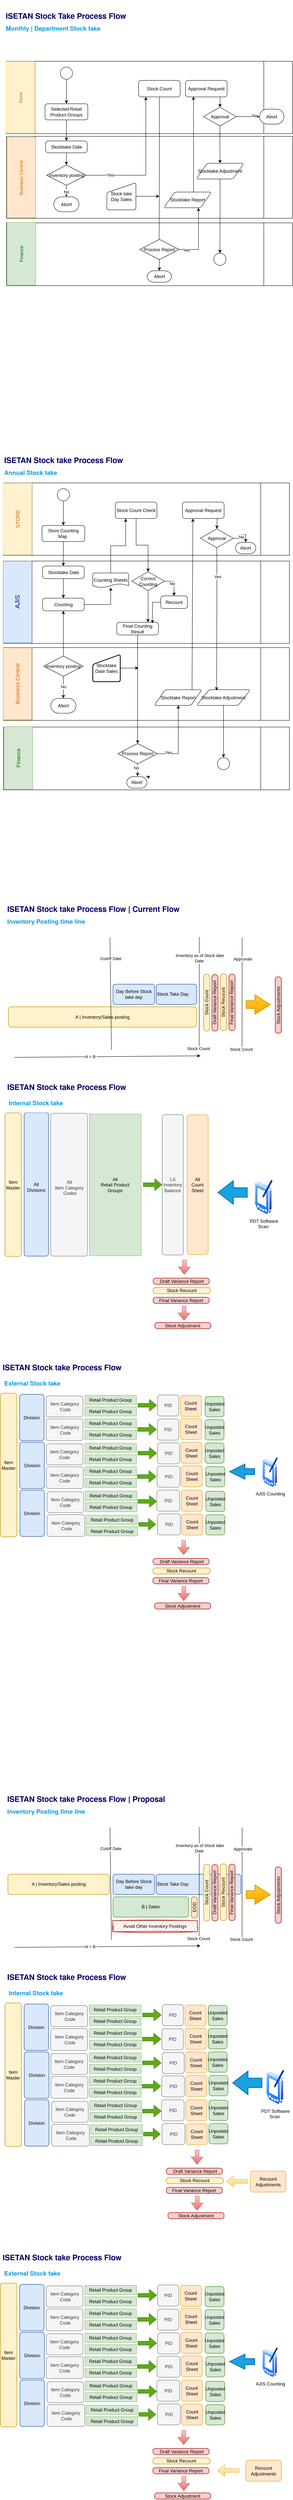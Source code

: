 <mxfile version="25.0.1">
  <diagram name="Page-1" id="vDul_YqK_dcnpiFwpa7n">
    <mxGraphModel dx="2474" dy="2046" grid="0" gridSize="10" guides="1" tooltips="1" connect="1" arrows="1" fold="1" page="1" pageScale="1" pageWidth="827" pageHeight="1169" math="0" shadow="0">
      <root>
        <mxCell id="0" />
        <mxCell id="1" parent="0" />
        <mxCell id="_SJh_2kdL77l0nsIWq_a-96" value="" style="shape=process;whiteSpace=wrap;html=1;backgroundOutline=1;rounded=0;" parent="1" vertex="1">
          <mxGeometry x="-792" y="315" width="749" height="215" as="geometry" />
        </mxCell>
        <mxCell id="k8KEBQ3MooANIXH4T0-9-83" value="&lt;h2 style=&quot;box-sizing: border-box; margin-top: 1.75rem; margin-bottom: 0.5rem; line-height: 1.2; font-size: 20px; padding-bottom: 1rem; font-family: &amp;quot;Source Sans Pro&amp;quot;, HelveticaNeue-Light, &amp;quot;Helvetica Neue Light&amp;quot;, &amp;quot;Helvetica Neue&amp;quot;, Helvetica, Arial, &amp;quot;Lucida Grande&amp;quot;, sans-serif; background-color: rgb(255, 255, 255);&quot;&gt;ISETAN Stock Take Process Flow&lt;/h2&gt;" style="text;html=1;align=left;verticalAlign=middle;whiteSpace=wrap;rounded=0;fontSize=20;fontStyle=1;fontColor=#000066;" parent="1" vertex="1">
          <mxGeometry x="-788" y="-1130" width="478" height="36" as="geometry" />
        </mxCell>
        <mxCell id="_SJh_2kdL77l0nsIWq_a-2" value="" style="shape=process;whiteSpace=wrap;html=1;backgroundOutline=1;rounded=0;" parent="1" vertex="1">
          <mxGeometry x="-784" y="-990" width="749" height="189" as="geometry" />
        </mxCell>
        <mxCell id="_SJh_2kdL77l0nsIWq_a-3" value="" style="shape=process;whiteSpace=wrap;html=1;backgroundOutline=1;rounded=0;" parent="1" vertex="1">
          <mxGeometry x="-784" y="-794" width="749" height="214" as="geometry" />
        </mxCell>
        <mxCell id="_SJh_2kdL77l0nsIWq_a-4" value="" style="shape=process;whiteSpace=wrap;html=1;backgroundOutline=1;rounded=0;" parent="1" vertex="1">
          <mxGeometry x="-784" y="-568" width="749" height="164" as="geometry" />
        </mxCell>
        <mxCell id="_SJh_2kdL77l0nsIWq_a-5" value="Store&amp;nbsp;" style="rounded=0;whiteSpace=wrap;html=1;rotation=-90;strokeColor=#FFD966;fillColor=#fff2cc;fontColor=#CC6600;labelBorderColor=none;" parent="1" vertex="1">
          <mxGeometry x="-840" y="-934" width="186" height="75.13" as="geometry" />
        </mxCell>
        <mxCell id="_SJh_2kdL77l0nsIWq_a-7" value="&lt;h2 style=&quot;box-sizing: border-box; margin-top: 1.75rem; margin-bottom: 0.5rem; line-height: 1.2; font-size: 16px; color: rgb(3, 155, 229); padding-bottom: 1rem; font-family: &amp;quot;Source Sans Pro&amp;quot;, HelveticaNeue-Light, &amp;quot;Helvetica Neue Light&amp;quot;, &amp;quot;Helvetica Neue&amp;quot;, Helvetica, Arial, &amp;quot;Lucida Grande&amp;quot;, sans-serif; background-color: rgb(255, 255, 255);&quot;&gt;Monthly | Department Stock take&lt;/h2&gt;" style="text;html=1;align=left;verticalAlign=middle;whiteSpace=wrap;rounded=0;fontSize=16;fontStyle=1" parent="1" vertex="1">
          <mxGeometry x="-788" y="-1094" width="478" height="30" as="geometry" />
        </mxCell>
        <mxCell id="_SJh_2kdL77l0nsIWq_a-8" value="Finance" style="rounded=0;whiteSpace=wrap;html=1;rotation=-90;strokeColor=#82b366;fillColor=#d5e8d4;labelBorderColor=none;fontColor=#006600;" parent="1" vertex="1">
          <mxGeometry x="-826.75" y="-525" width="163.5" height="75.13" as="geometry" />
        </mxCell>
        <mxCell id="_SJh_2kdL77l0nsIWq_a-9" value="Business Central" style="rounded=0;whiteSpace=wrap;html=1;rotation=-90;strokeColor=#d79b00;fillColor=#ffe6cc;labelBorderColor=none;fontColor=#CC6600;" parent="1" vertex="1">
          <mxGeometry x="-850" y="-723.57" width="210" height="75.13" as="geometry" />
        </mxCell>
        <mxCell id="_SJh_2kdL77l0nsIWq_a-12" value="" style="edgeStyle=orthogonalEdgeStyle;rounded=0;orthogonalLoop=1;jettySize=auto;html=1;" parent="1" source="_SJh_2kdL77l0nsIWq_a-10" target="_SJh_2kdL77l0nsIWq_a-11" edge="1">
          <mxGeometry relative="1" as="geometry" />
        </mxCell>
        <mxCell id="_SJh_2kdL77l0nsIWq_a-10" value="" style="ellipse;whiteSpace=wrap;html=1;aspect=fixed;" parent="1" vertex="1">
          <mxGeometry x="-643" y="-975" width="32" height="32" as="geometry" />
        </mxCell>
        <mxCell id="_SJh_2kdL77l0nsIWq_a-21" value="" style="edgeStyle=orthogonalEdgeStyle;rounded=0;orthogonalLoop=1;jettySize=auto;html=1;" parent="1" source="_SJh_2kdL77l0nsIWq_a-11" target="_SJh_2kdL77l0nsIWq_a-19" edge="1">
          <mxGeometry relative="1" as="geometry" />
        </mxCell>
        <mxCell id="_SJh_2kdL77l0nsIWq_a-11" value="Selected Retail Product Groups" style="rounded=1;whiteSpace=wrap;html=1;" parent="1" vertex="1">
          <mxGeometry x="-683" y="-879" width="112" height="42" as="geometry" />
        </mxCell>
        <mxCell id="_SJh_2kdL77l0nsIWq_a-15" value="" style="edgeStyle=orthogonalEdgeStyle;rounded=0;orthogonalLoop=1;jettySize=auto;html=1;" parent="1" source="_SJh_2kdL77l0nsIWq_a-13" target="_SJh_2kdL77l0nsIWq_a-14" edge="1">
          <mxGeometry relative="1" as="geometry" />
        </mxCell>
        <mxCell id="_SJh_2kdL77l0nsIWq_a-16" value="No" style="edgeLabel;html=1;align=center;verticalAlign=middle;resizable=0;points=[];" parent="_SJh_2kdL77l0nsIWq_a-15" vertex="1" connectable="0">
          <mxGeometry x="-0.058" relative="1" as="geometry">
            <mxPoint as="offset" />
          </mxGeometry>
        </mxCell>
        <mxCell id="_SJh_2kdL77l0nsIWq_a-23" style="edgeStyle=orthogonalEdgeStyle;rounded=0;orthogonalLoop=1;jettySize=auto;html=1;" parent="1" source="_SJh_2kdL77l0nsIWq_a-13" target="_SJh_2kdL77l0nsIWq_a-18" edge="1">
          <mxGeometry relative="1" as="geometry">
            <Array as="points">
              <mxPoint x="-419" y="-692" />
            </Array>
          </mxGeometry>
        </mxCell>
        <mxCell id="_SJh_2kdL77l0nsIWq_a-24" value="Yes" style="edgeLabel;html=1;align=center;verticalAlign=middle;resizable=0;points=[];" parent="_SJh_2kdL77l0nsIWq_a-23" vertex="1" connectable="0">
          <mxGeometry x="-0.647" y="1" relative="1" as="geometry">
            <mxPoint as="offset" />
          </mxGeometry>
        </mxCell>
        <mxCell id="_SJh_2kdL77l0nsIWq_a-13" value="Inventory posting" style="rhombus;whiteSpace=wrap;html=1;" parent="1" vertex="1">
          <mxGeometry x="-678.5" y="-719" width="103" height="53" as="geometry" />
        </mxCell>
        <mxCell id="_SJh_2kdL77l0nsIWq_a-14" value="Abort" style="strokeWidth=1;html=1;shape=mxgraph.flowchart.terminator;whiteSpace=wrap;" parent="1" vertex="1">
          <mxGeometry x="-660" y="-636" width="66" height="39" as="geometry" />
        </mxCell>
        <mxCell id="_SJh_2kdL77l0nsIWq_a-18" value="Stock Count" style="rounded=1;whiteSpace=wrap;html=1;absoluteArcSize=1;arcSize=14;strokeWidth=1;" parent="1" vertex="1">
          <mxGeometry x="-438" y="-940" width="109" height="43" as="geometry" />
        </mxCell>
        <mxCell id="_SJh_2kdL77l0nsIWq_a-22" style="edgeStyle=orthogonalEdgeStyle;rounded=0;orthogonalLoop=1;jettySize=auto;html=1;entryX=0.5;entryY=0;entryDx=0;entryDy=0;" parent="1" source="_SJh_2kdL77l0nsIWq_a-19" target="_SJh_2kdL77l0nsIWq_a-13" edge="1">
          <mxGeometry relative="1" as="geometry" />
        </mxCell>
        <mxCell id="_SJh_2kdL77l0nsIWq_a-19" value="Stocktake Date" style="rounded=1;whiteSpace=wrap;html=1;absoluteArcSize=1;arcSize=14;strokeWidth=1;" parent="1" vertex="1">
          <mxGeometry x="-681.5" y="-782" width="109" height="31" as="geometry" />
        </mxCell>
        <mxCell id="_SJh_2kdL77l0nsIWq_a-32" style="edgeStyle=orthogonalEdgeStyle;rounded=0;orthogonalLoop=1;jettySize=auto;html=1;" parent="1" source="_SJh_2kdL77l0nsIWq_a-26" edge="1">
          <mxGeometry relative="1" as="geometry">
            <mxPoint x="-383.108" y="-637.5" as="targetPoint" />
          </mxGeometry>
        </mxCell>
        <mxCell id="_SJh_2kdL77l0nsIWq_a-26" value="Stock take Day Sales" style="html=1;strokeWidth=1;shape=manualInput;whiteSpace=wrap;rounded=1;size=26;arcSize=11;" parent="1" vertex="1">
          <mxGeometry x="-521" y="-673" width="76" height="71" as="geometry" />
        </mxCell>
        <mxCell id="_SJh_2kdL77l0nsIWq_a-28" style="edgeStyle=orthogonalEdgeStyle;rounded=0;orthogonalLoop=1;jettySize=auto;html=1;entryX=0.347;entryY=0.093;entryDx=0;entryDy=0;entryPerimeter=0;" parent="1" source="_SJh_2kdL77l0nsIWq_a-18" edge="1">
          <mxGeometry relative="1" as="geometry">
            <mxPoint x="-384.177" y="-510.001" as="targetPoint" />
          </mxGeometry>
        </mxCell>
        <mxCell id="_SJh_2kdL77l0nsIWq_a-33" value="Stocktake Report" style="shape=parallelogram;html=1;strokeWidth=1;perimeter=parallelogramPerimeter;whiteSpace=wrap;rounded=1;arcSize=12;size=0.23;" parent="1" vertex="1">
          <mxGeometry x="-372" y="-648.44" width="125" height="41" as="geometry" />
        </mxCell>
        <mxCell id="_SJh_2kdL77l0nsIWq_a-39" value="" style="edgeStyle=orthogonalEdgeStyle;rounded=0;orthogonalLoop=1;jettySize=auto;html=1;" parent="1" source="_SJh_2kdL77l0nsIWq_a-36" target="_SJh_2kdL77l0nsIWq_a-33" edge="1">
          <mxGeometry relative="1" as="geometry">
            <Array as="points">
              <mxPoint x="-281" y="-498" />
            </Array>
          </mxGeometry>
        </mxCell>
        <mxCell id="_SJh_2kdL77l0nsIWq_a-40" value="Yes" style="edgeLabel;html=1;align=center;verticalAlign=middle;resizable=0;points=[];" parent="_SJh_2kdL77l0nsIWq_a-39" vertex="1" connectable="0">
          <mxGeometry x="-0.77" y="-1" relative="1" as="geometry">
            <mxPoint as="offset" />
          </mxGeometry>
        </mxCell>
        <mxCell id="_SJh_2kdL77l0nsIWq_a-42" value="" style="edgeStyle=orthogonalEdgeStyle;rounded=0;orthogonalLoop=1;jettySize=auto;html=1;" parent="1" source="_SJh_2kdL77l0nsIWq_a-36" edge="1">
          <mxGeometry relative="1" as="geometry">
            <mxPoint x="-383.5" y="-443" as="targetPoint" />
          </mxGeometry>
        </mxCell>
        <mxCell id="_SJh_2kdL77l0nsIWq_a-36" value="Process Report" style="rhombus;whiteSpace=wrap;html=1;" parent="1" vertex="1">
          <mxGeometry x="-435" y="-525" width="103" height="53" as="geometry" />
        </mxCell>
        <mxCell id="_SJh_2kdL77l0nsIWq_a-43" value="Approval Request" style="rounded=1;whiteSpace=wrap;html=1;absoluteArcSize=1;arcSize=14;strokeWidth=1;" parent="1" vertex="1">
          <mxGeometry x="-315" y="-940" width="109" height="43" as="geometry" />
        </mxCell>
        <mxCell id="_SJh_2kdL77l0nsIWq_a-44" style="edgeStyle=orthogonalEdgeStyle;rounded=0;orthogonalLoop=1;jettySize=auto;html=1;entryX=0.191;entryY=0.982;entryDx=0;entryDy=0;entryPerimeter=0;" parent="1" source="_SJh_2kdL77l0nsIWq_a-33" target="_SJh_2kdL77l0nsIWq_a-43" edge="1">
          <mxGeometry relative="1" as="geometry">
            <mxPoint x="-274" y="-891" as="targetPoint" />
            <Array as="points">
              <mxPoint x="-294" y="-726" />
              <mxPoint x="-294" y="-726" />
            </Array>
          </mxGeometry>
        </mxCell>
        <mxCell id="_SJh_2kdL77l0nsIWq_a-51" style="edgeStyle=orthogonalEdgeStyle;rounded=0;orthogonalLoop=1;jettySize=auto;html=1;entryX=0.5;entryY=0;entryDx=0;entryDy=0;" parent="1" source="_SJh_2kdL77l0nsIWq_a-45" target="_SJh_2kdL77l0nsIWq_a-50" edge="1">
          <mxGeometry relative="1" as="geometry" />
        </mxCell>
        <mxCell id="_SJh_2kdL77l0nsIWq_a-45" value="Approval" style="strokeWidth=1;html=1;shape=mxgraph.flowchart.decision;whiteSpace=wrap;" parent="1" vertex="1">
          <mxGeometry x="-268" y="-870" width="86" height="49" as="geometry" />
        </mxCell>
        <mxCell id="_SJh_2kdL77l0nsIWq_a-46" value="" style="endArrow=classic;html=1;rounded=0;entryX=0.5;entryY=0;entryDx=0;entryDy=0;entryPerimeter=0;exitX=0.833;exitY=0.982;exitDx=0;exitDy=0;exitPerimeter=0;" parent="1" source="_SJh_2kdL77l0nsIWq_a-43" target="_SJh_2kdL77l0nsIWq_a-45" edge="1">
          <mxGeometry width="50" height="50" relative="1" as="geometry">
            <mxPoint x="-239" y="-894" as="sourcePoint" />
            <mxPoint x="-189" y="-944" as="targetPoint" />
          </mxGeometry>
        </mxCell>
        <mxCell id="_SJh_2kdL77l0nsIWq_a-47" value="Abort" style="strokeWidth=1;html=1;shape=mxgraph.flowchart.terminator;whiteSpace=wrap;" parent="1" vertex="1">
          <mxGeometry x="-121" y="-865" width="64" height="39" as="geometry" />
        </mxCell>
        <mxCell id="_SJh_2kdL77l0nsIWq_a-48" style="edgeStyle=orthogonalEdgeStyle;rounded=0;orthogonalLoop=1;jettySize=auto;html=1;entryX=0;entryY=0.5;entryDx=0;entryDy=0;entryPerimeter=0;" parent="1" source="_SJh_2kdL77l0nsIWq_a-45" target="_SJh_2kdL77l0nsIWq_a-47" edge="1">
          <mxGeometry relative="1" as="geometry" />
        </mxCell>
        <mxCell id="_SJh_2kdL77l0nsIWq_a-49" value="No" style="edgeLabel;html=1;align=center;verticalAlign=middle;resizable=0;points=[];" parent="_SJh_2kdL77l0nsIWq_a-48" vertex="1" connectable="0">
          <mxGeometry x="0.548" y="3" relative="1" as="geometry">
            <mxPoint as="offset" />
          </mxGeometry>
        </mxCell>
        <mxCell id="_SJh_2kdL77l0nsIWq_a-54" style="edgeStyle=orthogonalEdgeStyle;rounded=0;orthogonalLoop=1;jettySize=auto;html=1;entryX=0.5;entryY=0;entryDx=0;entryDy=0;" parent="1" source="_SJh_2kdL77l0nsIWq_a-50" target="_SJh_2kdL77l0nsIWq_a-53" edge="1">
          <mxGeometry relative="1" as="geometry" />
        </mxCell>
        <mxCell id="_SJh_2kdL77l0nsIWq_a-50" value="Stocktake Adjustment" style="shape=parallelogram;html=1;strokeWidth=1;perimeter=parallelogramPerimeter;whiteSpace=wrap;rounded=1;arcSize=12;size=0.23;" parent="1" vertex="1">
          <mxGeometry x="-287" y="-723.57" width="125" height="41" as="geometry" />
        </mxCell>
        <mxCell id="_SJh_2kdL77l0nsIWq_a-53" value="" style="ellipse;whiteSpace=wrap;html=1;aspect=fixed;" parent="1" vertex="1">
          <mxGeometry x="-241" y="-489" width="32" height="32" as="geometry" />
        </mxCell>
        <mxCell id="_SJh_2kdL77l0nsIWq_a-55" value="&lt;h2 style=&quot;box-sizing: border-box; margin-top: 1.75rem; margin-bottom: 0.5rem; line-height: 1.2; font-size: 20px; padding-bottom: 1rem; font-family: &amp;quot;Source Sans Pro&amp;quot;, HelveticaNeue-Light, &amp;quot;Helvetica Neue Light&amp;quot;, &amp;quot;Helvetica Neue&amp;quot;, Helvetica, Arial, &amp;quot;Lucida Grande&amp;quot;, sans-serif; background-color: rgb(255, 255, 255);&quot;&gt;ISETAN Stock take Process Flow&lt;/h2&gt;" style="text;html=1;align=left;verticalAlign=middle;whiteSpace=wrap;rounded=0;fontSize=20;fontStyle=1;fontColor=#000066;" parent="1" vertex="1">
          <mxGeometry x="-792.005" y="30" width="478" height="36" as="geometry" />
        </mxCell>
        <mxCell id="_SJh_2kdL77l0nsIWq_a-56" value="" style="shape=process;whiteSpace=wrap;html=1;backgroundOutline=1;rounded=0;" parent="1" vertex="1">
          <mxGeometry x="-792.005" y="111" width="749" height="189" as="geometry" />
        </mxCell>
        <mxCell id="_SJh_2kdL77l0nsIWq_a-57" value="" style="shape=process;whiteSpace=wrap;html=1;backgroundOutline=1;rounded=0;" parent="1" vertex="1">
          <mxGeometry x="-792" y="541" width="749" height="190" as="geometry" />
        </mxCell>
        <mxCell id="_SJh_2kdL77l0nsIWq_a-58" value="" style="shape=process;whiteSpace=wrap;html=1;backgroundOutline=1;rounded=0;" parent="1" vertex="1">
          <mxGeometry x="-792.005" y="748.5" width="749" height="164" as="geometry" />
        </mxCell>
        <mxCell id="_SJh_2kdL77l0nsIWq_a-59" value="&lt;font style=&quot;font-size: 14px;&quot;&gt;STORE&lt;/font&gt;" style="rounded=0;whiteSpace=wrap;html=1;rotation=-90;strokeColor=#FFD966;fillColor=#fff2cc;fontColor=#CC6600;labelBorderColor=none;" parent="1" vertex="1">
          <mxGeometry x="-848.005" y="167" width="186" height="75.13" as="geometry" />
        </mxCell>
        <mxCell id="_SJh_2kdL77l0nsIWq_a-60" value="&lt;h2 style=&quot;box-sizing: border-box; margin-top: 1.75rem; margin-bottom: 0.5rem; line-height: 1.2; font-size: 16px; color: rgb(3, 155, 229); padding-bottom: 1rem; font-family: &amp;quot;Source Sans Pro&amp;quot;, HelveticaNeue-Light, &amp;quot;Helvetica Neue Light&amp;quot;, &amp;quot;Helvetica Neue&amp;quot;, Helvetica, Arial, &amp;quot;Lucida Grande&amp;quot;, sans-serif; background-color: rgb(255, 255, 255);&quot;&gt;Annual Stock take&lt;/h2&gt;" style="text;html=1;align=left;verticalAlign=middle;whiteSpace=wrap;rounded=0;fontSize=16;fontStyle=1" parent="1" vertex="1">
          <mxGeometry x="-792.005" y="66" width="478" height="30" as="geometry" />
        </mxCell>
        <mxCell id="_SJh_2kdL77l0nsIWq_a-61" value="&lt;font style=&quot;font-size: 14px;&quot;&gt;Finance&lt;/font&gt;" style="rounded=0;whiteSpace=wrap;html=1;rotation=-90;strokeColor=#82b366;fillColor=#d5e8d4;labelBorderColor=none;fontColor=#006600;" parent="1" vertex="1">
          <mxGeometry x="-834.755" y="791.5" width="163.5" height="75.13" as="geometry" />
        </mxCell>
        <mxCell id="_SJh_2kdL77l0nsIWq_a-62" value="&lt;font style=&quot;font-size: 14px;&quot;&gt;Business Central&lt;/font&gt;" style="rounded=0;whiteSpace=wrap;html=1;rotation=-90;strokeColor=#d79b00;fillColor=#ffe6cc;labelBorderColor=none;fontColor=#CC6600;" parent="1" vertex="1">
          <mxGeometry x="-849.26" y="598.19" width="188.51" height="75.13" as="geometry" />
        </mxCell>
        <mxCell id="_SJh_2kdL77l0nsIWq_a-63" value="" style="edgeStyle=orthogonalEdgeStyle;rounded=0;orthogonalLoop=1;jettySize=auto;html=1;" parent="1" source="_SJh_2kdL77l0nsIWq_a-64" target="_SJh_2kdL77l0nsIWq_a-66" edge="1">
          <mxGeometry relative="1" as="geometry" />
        </mxCell>
        <mxCell id="_SJh_2kdL77l0nsIWq_a-64" value="" style="ellipse;whiteSpace=wrap;html=1;aspect=fixed;" parent="1" vertex="1">
          <mxGeometry x="-651.005" y="126" width="32" height="32" as="geometry" />
        </mxCell>
        <mxCell id="_SJh_2kdL77l0nsIWq_a-108" value="" style="edgeStyle=orthogonalEdgeStyle;rounded=0;orthogonalLoop=1;jettySize=auto;html=1;" parent="1" source="_SJh_2kdL77l0nsIWq_a-66" target="_SJh_2kdL77l0nsIWq_a-75" edge="1">
          <mxGeometry relative="1" as="geometry" />
        </mxCell>
        <mxCell id="_SJh_2kdL77l0nsIWq_a-66" value="Store Counting&lt;br&gt;Map&amp;nbsp;" style="rounded=1;whiteSpace=wrap;html=1;" parent="1" vertex="1">
          <mxGeometry x="-691.005" y="222" width="112" height="42" as="geometry" />
        </mxCell>
        <mxCell id="_SJh_2kdL77l0nsIWq_a-67" value="" style="edgeStyle=orthogonalEdgeStyle;rounded=0;orthogonalLoop=1;jettySize=auto;html=1;exitX=0.5;exitY=1;exitDx=0;exitDy=0;" parent="1" source="_SJh_2kdL77l0nsIWq_a-71" target="_SJh_2kdL77l0nsIWq_a-72" edge="1">
          <mxGeometry relative="1" as="geometry">
            <mxPoint x="-635" y="650.497" as="sourcePoint" />
          </mxGeometry>
        </mxCell>
        <mxCell id="_SJh_2kdL77l0nsIWq_a-68" value="No" style="edgeLabel;html=1;align=center;verticalAlign=middle;resizable=0;points=[];" parent="_SJh_2kdL77l0nsIWq_a-67" vertex="1" connectable="0">
          <mxGeometry x="-0.058" relative="1" as="geometry">
            <mxPoint as="offset" />
          </mxGeometry>
        </mxCell>
        <mxCell id="_SJh_2kdL77l0nsIWq_a-136" style="edgeStyle=orthogonalEdgeStyle;rounded=0;orthogonalLoop=1;jettySize=auto;html=1;entryX=0.5;entryY=1;entryDx=0;entryDy=0;" parent="1" source="_SJh_2kdL77l0nsIWq_a-71" target="_SJh_2kdL77l0nsIWq_a-99" edge="1">
          <mxGeometry relative="1" as="geometry" />
        </mxCell>
        <mxCell id="_SJh_2kdL77l0nsIWq_a-71" value="Inventory posting" style="rhombus;whiteSpace=wrap;html=1;" parent="1" vertex="1">
          <mxGeometry x="-686.505" y="563" width="103" height="53" as="geometry" />
        </mxCell>
        <mxCell id="_SJh_2kdL77l0nsIWq_a-72" value="Abort" style="strokeWidth=1;html=1;shape=mxgraph.flowchart.terminator;whiteSpace=wrap;" parent="1" vertex="1">
          <mxGeometry x="-668.005" y="673.32" width="66" height="39" as="geometry" />
        </mxCell>
        <mxCell id="_SJh_2kdL77l0nsIWq_a-73" value="Stock Count Check" style="rounded=1;whiteSpace=wrap;html=1;absoluteArcSize=1;arcSize=14;strokeWidth=1;" parent="1" vertex="1">
          <mxGeometry x="-499.005" y="161" width="109" height="43" as="geometry" />
        </mxCell>
        <mxCell id="_SJh_2kdL77l0nsIWq_a-106" style="edgeStyle=orthogonalEdgeStyle;rounded=0;orthogonalLoop=1;jettySize=auto;html=1;entryX=0.5;entryY=0;entryDx=0;entryDy=0;" parent="1" source="_SJh_2kdL77l0nsIWq_a-75" target="_SJh_2kdL77l0nsIWq_a-99" edge="1">
          <mxGeometry relative="1" as="geometry" />
        </mxCell>
        <mxCell id="_SJh_2kdL77l0nsIWq_a-75" value="Stocktake Date" style="rounded=1;whiteSpace=wrap;html=1;absoluteArcSize=1;arcSize=14;strokeWidth=1;" parent="1" vertex="1">
          <mxGeometry x="-689.5" y="328" width="109" height="33" as="geometry" />
        </mxCell>
        <mxCell id="_SJh_2kdL77l0nsIWq_a-135" style="edgeStyle=orthogonalEdgeStyle;rounded=0;orthogonalLoop=1;jettySize=auto;html=1;" parent="1" source="_SJh_2kdL77l0nsIWq_a-77" edge="1">
          <mxGeometry relative="1" as="geometry">
            <mxPoint x="-438.219" y="594.5" as="targetPoint" />
          </mxGeometry>
        </mxCell>
        <mxCell id="_SJh_2kdL77l0nsIWq_a-77" value="Stocktake Date Sales" style="html=1;strokeWidth=2;shape=manualInput;whiteSpace=wrap;rounded=1;size=26;arcSize=11;" parent="1" vertex="1">
          <mxGeometry x="-558" y="559" width="72" height="71" as="geometry" />
        </mxCell>
        <mxCell id="_SJh_2kdL77l0nsIWq_a-79" value="Stocktake Report" style="shape=parallelogram;html=1;strokeWidth=1;perimeter=parallelogramPerimeter;whiteSpace=wrap;rounded=1;arcSize=12;size=0.23;" parent="1" vertex="1">
          <mxGeometry x="-397.005" y="651.0" width="125" height="41" as="geometry" />
        </mxCell>
        <mxCell id="_SJh_2kdL77l0nsIWq_a-129" value="" style="edgeStyle=orthogonalEdgeStyle;rounded=0;orthogonalLoop=1;jettySize=auto;html=1;" parent="1" source="_SJh_2kdL77l0nsIWq_a-83" edge="1">
          <mxGeometry relative="1" as="geometry">
            <mxPoint x="-440.5" y="877" as="targetPoint" />
          </mxGeometry>
        </mxCell>
        <mxCell id="_SJh_2kdL77l0nsIWq_a-132" value="No" style="edgeLabel;html=1;align=center;verticalAlign=middle;resizable=0;points=[];" parent="_SJh_2kdL77l0nsIWq_a-129" vertex="1" connectable="0">
          <mxGeometry x="-0.351" y="-4" relative="1" as="geometry">
            <mxPoint as="offset" />
          </mxGeometry>
        </mxCell>
        <mxCell id="_SJh_2kdL77l0nsIWq_a-130" style="edgeStyle=orthogonalEdgeStyle;rounded=0;orthogonalLoop=1;jettySize=auto;html=1;" parent="1" source="_SJh_2kdL77l0nsIWq_a-83" target="_SJh_2kdL77l0nsIWq_a-79" edge="1">
          <mxGeometry relative="1" as="geometry">
            <Array as="points">
              <mxPoint x="-334" y="818" />
            </Array>
          </mxGeometry>
        </mxCell>
        <mxCell id="_SJh_2kdL77l0nsIWq_a-131" value="Yes" style="edgeLabel;html=1;align=center;verticalAlign=middle;resizable=0;points=[];" parent="_SJh_2kdL77l0nsIWq_a-130" vertex="1" connectable="0">
          <mxGeometry x="-0.681" y="3" relative="1" as="geometry">
            <mxPoint as="offset" />
          </mxGeometry>
        </mxCell>
        <mxCell id="_SJh_2kdL77l0nsIWq_a-83" value="Process Report" style="rhombus;whiteSpace=wrap;html=1;" parent="1" vertex="1">
          <mxGeometry x="-491.995" y="791.5" width="103" height="53" as="geometry" />
        </mxCell>
        <mxCell id="_SJh_2kdL77l0nsIWq_a-85" value="Approval Request" style="rounded=1;whiteSpace=wrap;html=1;absoluteArcSize=1;arcSize=14;strokeWidth=1;" parent="1" vertex="1">
          <mxGeometry x="-323.005" y="161" width="109" height="43" as="geometry" />
        </mxCell>
        <mxCell id="_SJh_2kdL77l0nsIWq_a-88" value="Approval" style="strokeWidth=1;html=1;shape=mxgraph.flowchart.decision;whiteSpace=wrap;" parent="1" vertex="1">
          <mxGeometry x="-276.005" y="231" width="86" height="49" as="geometry" />
        </mxCell>
        <mxCell id="_SJh_2kdL77l0nsIWq_a-89" value="" style="endArrow=classic;html=1;rounded=0;entryX=0.5;entryY=0;entryDx=0;entryDy=0;entryPerimeter=0;exitX=0.833;exitY=0.982;exitDx=0;exitDy=0;exitPerimeter=0;" parent="1" source="_SJh_2kdL77l0nsIWq_a-85" target="_SJh_2kdL77l0nsIWq_a-88" edge="1">
          <mxGeometry width="50" height="50" relative="1" as="geometry">
            <mxPoint x="-247.005" y="207" as="sourcePoint" />
            <mxPoint x="-197.005" y="157" as="targetPoint" />
          </mxGeometry>
        </mxCell>
        <mxCell id="_SJh_2kdL77l0nsIWq_a-90" value="Abort" style="strokeWidth=1;html=1;shape=mxgraph.flowchart.terminator;whiteSpace=wrap;" parent="1" vertex="1">
          <mxGeometry x="-184" y="266" width="53" height="30" as="geometry" />
        </mxCell>
        <mxCell id="_SJh_2kdL77l0nsIWq_a-93" style="edgeStyle=orthogonalEdgeStyle;rounded=0;orthogonalLoop=1;jettySize=auto;html=1;entryX=0.5;entryY=0;entryDx=0;entryDy=0;" parent="1" source="_SJh_2kdL77l0nsIWq_a-94" target="_SJh_2kdL77l0nsIWq_a-95" edge="1">
          <mxGeometry relative="1" as="geometry">
            <mxPoint x="-232.5" y="633.93" as="sourcePoint" />
          </mxGeometry>
        </mxCell>
        <mxCell id="_SJh_2kdL77l0nsIWq_a-94" value="Stocktake Adjustment" style="shape=parallelogram;html=1;strokeWidth=1;perimeter=parallelogramPerimeter;whiteSpace=wrap;rounded=1;arcSize=12;size=0.23;" parent="1" vertex="1">
          <mxGeometry x="-286" y="651" width="140.99" height="41" as="geometry" />
        </mxCell>
        <mxCell id="_SJh_2kdL77l0nsIWq_a-95" value="" style="ellipse;whiteSpace=wrap;html=1;aspect=fixed;" parent="1" vertex="1">
          <mxGeometry x="-231.505" y="828" width="32" height="32" as="geometry" />
        </mxCell>
        <mxCell id="_SJh_2kdL77l0nsIWq_a-97" value="&lt;font style=&quot;font-size: 17px;&quot;&gt;AJIS&lt;/font&gt;" style="rounded=0;whiteSpace=wrap;html=1;rotation=-90;strokeColor=#6c8ebf;fillColor=#dae8fc;labelBorderColor=none;fontColor=#000099;" parent="1" vertex="1">
          <mxGeometry x="-861.44" y="384.11" width="212.87" height="75.13" as="geometry" />
        </mxCell>
        <mxCell id="_SJh_2kdL77l0nsIWq_a-107" value="" style="edgeStyle=orthogonalEdgeStyle;rounded=0;orthogonalLoop=1;jettySize=auto;html=1;" parent="1" source="_SJh_2kdL77l0nsIWq_a-99" target="_SJh_2kdL77l0nsIWq_a-100" edge="1">
          <mxGeometry relative="1" as="geometry" />
        </mxCell>
        <mxCell id="_SJh_2kdL77l0nsIWq_a-99" value="Counting" style="rounded=1;whiteSpace=wrap;html=1;absoluteArcSize=1;arcSize=14;strokeWidth=1;" parent="1" vertex="1">
          <mxGeometry x="-689.5" y="412" width="109" height="33" as="geometry" />
        </mxCell>
        <mxCell id="_SJh_2kdL77l0nsIWq_a-109" style="edgeStyle=orthogonalEdgeStyle;rounded=0;orthogonalLoop=1;jettySize=auto;html=1;entryX=0.25;entryY=1;entryDx=0;entryDy=0;" parent="1" source="_SJh_2kdL77l0nsIWq_a-100" target="_SJh_2kdL77l0nsIWq_a-73" edge="1">
          <mxGeometry relative="1" as="geometry" />
        </mxCell>
        <mxCell id="_SJh_2kdL77l0nsIWq_a-100" value="Counting Sheets" style="strokeWidth=1;html=1;shape=mxgraph.flowchart.document2;whiteSpace=wrap;size=0.25;" parent="1" vertex="1">
          <mxGeometry x="-558" y="346.11" width="94" height="38" as="geometry" />
        </mxCell>
        <mxCell id="_SJh_2kdL77l0nsIWq_a-102" style="edgeStyle=orthogonalEdgeStyle;rounded=0;orthogonalLoop=1;jettySize=auto;html=1;entryX=0.5;entryY=0;entryDx=0;entryDy=0;" parent="1" source="_SJh_2kdL77l0nsIWq_a-101" target="_SJh_2kdL77l0nsIWq_a-83" edge="1">
          <mxGeometry relative="1" as="geometry" />
        </mxCell>
        <mxCell id="_SJh_2kdL77l0nsIWq_a-101" value="Final Counting Result" style="rounded=1;whiteSpace=wrap;html=1;absoluteArcSize=1;arcSize=14;strokeWidth=1;" parent="1" vertex="1">
          <mxGeometry x="-495" y="475" width="109" height="33" as="geometry" />
        </mxCell>
        <mxCell id="_SJh_2kdL77l0nsIWq_a-114" style="edgeStyle=orthogonalEdgeStyle;rounded=0;orthogonalLoop=1;jettySize=auto;html=1;entryX=0.75;entryY=0;entryDx=0;entryDy=0;" parent="1" source="_SJh_2kdL77l0nsIWq_a-110" target="_SJh_2kdL77l0nsIWq_a-101" edge="1">
          <mxGeometry relative="1" as="geometry" />
        </mxCell>
        <mxCell id="_SJh_2kdL77l0nsIWq_a-110" value="Correct Counting" style="strokeWidth=1;html=1;shape=mxgraph.flowchart.decision;whiteSpace=wrap;" parent="1" vertex="1">
          <mxGeometry x="-456.005" y="343" width="86" height="49" as="geometry" />
        </mxCell>
        <mxCell id="_SJh_2kdL77l0nsIWq_a-111" value="Recount" style="rounded=1;whiteSpace=wrap;html=1;absoluteArcSize=1;arcSize=14;strokeWidth=1;" parent="1" vertex="1">
          <mxGeometry x="-380.01" y="406" width="70.01" height="33" as="geometry" />
        </mxCell>
        <mxCell id="_SJh_2kdL77l0nsIWq_a-115" style="edgeStyle=orthogonalEdgeStyle;rounded=0;orthogonalLoop=1;jettySize=auto;html=1;entryX=0.5;entryY=0;entryDx=0;entryDy=0;entryPerimeter=0;" parent="1" source="_SJh_2kdL77l0nsIWq_a-73" target="_SJh_2kdL77l0nsIWq_a-110" edge="1">
          <mxGeometry relative="1" as="geometry" />
        </mxCell>
        <mxCell id="_SJh_2kdL77l0nsIWq_a-120" style="edgeStyle=orthogonalEdgeStyle;rounded=0;orthogonalLoop=1;jettySize=auto;html=1;entryX=0.857;entryY=0.081;entryDx=0;entryDy=0;entryPerimeter=0;" parent="1" source="_SJh_2kdL77l0nsIWq_a-111" target="_SJh_2kdL77l0nsIWq_a-101" edge="1">
          <mxGeometry relative="1" as="geometry" />
        </mxCell>
        <mxCell id="_SJh_2kdL77l0nsIWq_a-123" value="" style="endArrow=classic;html=1;rounded=0;entryX=0.5;entryY=0;entryDx=0;entryDy=0;exitX=1;exitY=0.5;exitDx=0;exitDy=0;exitPerimeter=0;" parent="1" source="_SJh_2kdL77l0nsIWq_a-110" target="_SJh_2kdL77l0nsIWq_a-111" edge="1">
          <mxGeometry width="50" height="50" relative="1" as="geometry">
            <mxPoint x="-369" y="369" as="sourcePoint" />
            <mxPoint x="-319" y="319" as="targetPoint" />
            <Array as="points">
              <mxPoint x="-345" y="368" />
            </Array>
          </mxGeometry>
        </mxCell>
        <mxCell id="_SJh_2kdL77l0nsIWq_a-124" value="No" style="edgeLabel;html=1;align=center;verticalAlign=middle;resizable=0;points=[];" parent="_SJh_2kdL77l0nsIWq_a-123" vertex="1" connectable="0">
          <mxGeometry x="-0.032" y="-5" relative="1" as="geometry">
            <mxPoint as="offset" />
          </mxGeometry>
        </mxCell>
        <mxCell id="_SJh_2kdL77l0nsIWq_a-125" value="" style="endArrow=classic;html=1;rounded=0;entryX=0.25;entryY=1;entryDx=0;entryDy=0;" parent="1" target="_SJh_2kdL77l0nsIWq_a-85" edge="1">
          <mxGeometry width="50" height="50" relative="1" as="geometry">
            <mxPoint x="-298" y="652" as="sourcePoint" />
            <mxPoint x="-248" y="602" as="targetPoint" />
          </mxGeometry>
        </mxCell>
        <mxCell id="_SJh_2kdL77l0nsIWq_a-126" style="edgeStyle=orthogonalEdgeStyle;rounded=0;orthogonalLoop=1;jettySize=auto;html=1;entryX=0.371;entryY=0.055;entryDx=0;entryDy=0;entryPerimeter=0;" parent="1" source="_SJh_2kdL77l0nsIWq_a-88" target="_SJh_2kdL77l0nsIWq_a-94" edge="1">
          <mxGeometry relative="1" as="geometry" />
        </mxCell>
        <mxCell id="_SJh_2kdL77l0nsIWq_a-133" value="Yes" style="edgeLabel;html=1;align=center;verticalAlign=middle;resizable=0;points=[];" parent="_SJh_2kdL77l0nsIWq_a-126" vertex="1" connectable="0">
          <mxGeometry x="-0.597" y="2" relative="1" as="geometry">
            <mxPoint as="offset" />
          </mxGeometry>
        </mxCell>
        <mxCell id="_SJh_2kdL77l0nsIWq_a-128" style="edgeStyle=orthogonalEdgeStyle;rounded=0;orthogonalLoop=1;jettySize=auto;html=1;exitX=0.81;exitY=0;exitDx=0;exitDy=0;exitPerimeter=0;entryX=0.911;entryY=0.306;entryDx=0;entryDy=0;entryPerimeter=0;" parent="1" edge="1">
          <mxGeometry relative="1" as="geometry">
            <mxPoint x="-419.112" y="877" as="sourcePoint" />
            <mxPoint x="-412.142" y="884.344" as="targetPoint" />
          </mxGeometry>
        </mxCell>
        <mxCell id="_SJh_2kdL77l0nsIWq_a-138" style="edgeStyle=orthogonalEdgeStyle;rounded=0;orthogonalLoop=1;jettySize=auto;html=1;entryX=0.5;entryY=0;entryDx=0;entryDy=0;entryPerimeter=0;" parent="1" source="_SJh_2kdL77l0nsIWq_a-88" target="_SJh_2kdL77l0nsIWq_a-90" edge="1">
          <mxGeometry relative="1" as="geometry" />
        </mxCell>
        <mxCell id="_SJh_2kdL77l0nsIWq_a-139" value="No" style="edgeLabel;html=1;align=center;verticalAlign=middle;resizable=0;points=[];" parent="_SJh_2kdL77l0nsIWq_a-138" vertex="1" connectable="0">
          <mxGeometry x="-0.239" y="-1" relative="1" as="geometry">
            <mxPoint as="offset" />
          </mxGeometry>
        </mxCell>
        <mxCell id="_SJh_2kdL77l0nsIWq_a-141" value="Abort" style="strokeWidth=1;html=1;shape=mxgraph.flowchart.terminator;whiteSpace=wrap;" parent="1" vertex="1">
          <mxGeometry x="-469" y="878" width="53" height="30" as="geometry" />
        </mxCell>
        <mxCell id="_SJh_2kdL77l0nsIWq_a-142" value="Abort" style="strokeWidth=1;html=1;shape=mxgraph.flowchart.terminator;whiteSpace=wrap;" parent="1" vertex="1">
          <mxGeometry x="-415.5" y="-443" width="64" height="30" as="geometry" />
        </mxCell>
        <mxCell id="_SJh_2kdL77l0nsIWq_a-202" value="&lt;h2 style=&quot;box-sizing: border-box; margin-top: 1.75rem; margin-bottom: 0.5rem; line-height: 1.2; font-size: 20px; padding-bottom: 1rem; font-family: &amp;quot;Source Sans Pro&amp;quot;, HelveticaNeue-Light, &amp;quot;Helvetica Neue Light&amp;quot;, &amp;quot;Helvetica Neue&amp;quot;, Helvetica, Arial, &amp;quot;Lucida Grande&amp;quot;, sans-serif; background-color: rgb(255, 255, 255);&quot;&gt;ISETAN Stock take Process Flow | Current Flow&lt;/h2&gt;" style="text;html=1;align=left;verticalAlign=middle;whiteSpace=wrap;rounded=0;fontSize=20;fontStyle=1;fontColor=#000066;" parent="1" vertex="1">
          <mxGeometry x="-784.28" y="1202" width="478" height="36" as="geometry" />
        </mxCell>
        <mxCell id="_SJh_2kdL77l0nsIWq_a-203" value="&lt;h2 style=&quot;box-sizing: border-box; margin-top: 1.75rem; margin-bottom: 0.5rem; line-height: 1.2; font-size: 16px; color: rgb(3, 155, 229); padding-bottom: 1rem; font-family: &amp;quot;Source Sans Pro&amp;quot;, HelveticaNeue-Light, &amp;quot;Helvetica Neue Light&amp;quot;, &amp;quot;Helvetica Neue&amp;quot;, Helvetica, Arial, &amp;quot;Lucida Grande&amp;quot;, sans-serif; background-color: rgb(255, 255, 255);&quot;&gt;Inventory Posting time line&lt;/h2&gt;" style="text;html=1;align=left;verticalAlign=middle;whiteSpace=wrap;rounded=0;fontSize=16;fontStyle=1" parent="1" vertex="1">
          <mxGeometry x="-784.28" y="1238" width="478" height="30" as="geometry" />
        </mxCell>
        <mxCell id="_SJh_2kdL77l0nsIWq_a-204" value="A | Inventory/Sales posting" style="rounded=1;whiteSpace=wrap;html=1;absoluteArcSize=1;arcSize=14;strokeWidth=2;fillColor=#fff2cc;strokeColor=#d6b656;" parent="1" vertex="1">
          <mxGeometry x="-778.92" y="1479" width="492.92" height="53" as="geometry" />
        </mxCell>
        <mxCell id="_SJh_2kdL77l0nsIWq_a-208" value="Stock Take Day" style="rounded=1;whiteSpace=wrap;html=1;absoluteArcSize=1;arcSize=14;strokeWidth=2;fillColor=#dae8fc;strokeColor=#6c8ebf;align=left;" parent="1" vertex="1">
          <mxGeometry x="-391.78" y="1419.98" width="105.78" height="53" as="geometry" />
        </mxCell>
        <mxCell id="_SJh_2kdL77l0nsIWq_a-209" value="Day Before Stock take day" style="rounded=1;whiteSpace=wrap;html=1;absoluteArcSize=1;arcSize=14;strokeWidth=2;fillColor=#dae8fc;strokeColor=#6c8ebf;" parent="1" vertex="1">
          <mxGeometry x="-505" y="1419.98" width="109" height="53" as="geometry" />
        </mxCell>
        <mxCell id="_SJh_2kdL77l0nsIWq_a-210" value="" style="endArrow=none;html=1;rounded=0;" parent="1" edge="1">
          <mxGeometry width="50" height="50" relative="1" as="geometry">
            <mxPoint x="-509" y="1591" as="sourcePoint" />
            <mxPoint x="-513" y="1298" as="targetPoint" />
          </mxGeometry>
        </mxCell>
        <mxCell id="_SJh_2kdL77l0nsIWq_a-211" value="Cutoff Date" style="edgeLabel;html=1;align=center;verticalAlign=middle;resizable=0;points=[];" parent="_SJh_2kdL77l0nsIWq_a-210" vertex="1" connectable="0">
          <mxGeometry x="0.823" relative="1" as="geometry">
            <mxPoint x="1" y="29" as="offset" />
          </mxGeometry>
        </mxCell>
        <mxCell id="_SJh_2kdL77l0nsIWq_a-212" value="" style="endArrow=none;html=1;rounded=0;" parent="1" edge="1">
          <mxGeometry width="50" height="50" relative="1" as="geometry">
            <mxPoint x="-279.28" y="1592.98" as="sourcePoint" />
            <mxPoint x="-279" y="1297" as="targetPoint" />
          </mxGeometry>
        </mxCell>
        <mxCell id="_SJh_2kdL77l0nsIWq_a-213" value="Inventory as of Stock take&lt;br&gt;Date&amp;nbsp;" style="edgeLabel;html=1;align=center;verticalAlign=middle;resizable=0;points=[];" parent="_SJh_2kdL77l0nsIWq_a-212" vertex="1" connectable="0">
          <mxGeometry x="0.823" relative="1" as="geometry">
            <mxPoint x="1" y="29" as="offset" />
          </mxGeometry>
        </mxCell>
        <mxCell id="_SJh_2kdL77l0nsIWq_a-217" value="Stock Count" style="edgeLabel;html=1;align=center;verticalAlign=middle;resizable=0;points=[];" parent="_SJh_2kdL77l0nsIWq_a-212" vertex="1" connectable="0">
          <mxGeometry x="-0.769" y="-1" relative="1" as="geometry">
            <mxPoint x="-3" y="29" as="offset" />
          </mxGeometry>
        </mxCell>
        <mxCell id="_SJh_2kdL77l0nsIWq_a-215" value="" style="endArrow=classic;html=1;rounded=0;" parent="1" edge="1">
          <mxGeometry width="50" height="50" relative="1" as="geometry">
            <mxPoint x="-763.01" y="1611" as="sourcePoint" />
            <mxPoint x="-276.01" y="1607" as="targetPoint" />
          </mxGeometry>
        </mxCell>
        <mxCell id="_SJh_2kdL77l0nsIWq_a-216" value="A + B&amp;nbsp;" style="edgeLabel;html=1;align=center;verticalAlign=middle;resizable=0;points=[];" parent="_SJh_2kdL77l0nsIWq_a-215" vertex="1" connectable="0">
          <mxGeometry x="-0.178" y="1" relative="1" as="geometry">
            <mxPoint as="offset" />
          </mxGeometry>
        </mxCell>
        <mxCell id="_SJh_2kdL77l0nsIWq_a-218" value="&amp;nbsp;Draft Variance Report" style="rounded=1;whiteSpace=wrap;html=1;absoluteArcSize=1;arcSize=14;strokeWidth=2;verticalAlign=middle;horizontal=0;fillColor=#f8cecc;strokeColor=#b85450;" parent="1" vertex="1">
          <mxGeometry x="-246" y="1394.98" width="16.01" height="147.02" as="geometry" />
        </mxCell>
        <mxCell id="_SJh_2kdL77l0nsIWq_a-220" value="Stock Count" style="rounded=1;whiteSpace=wrap;html=1;absoluteArcSize=1;arcSize=14;strokeWidth=2;verticalAlign=middle;horizontal=0;fillColor=#fff2cc;strokeColor=#d6b656;" parent="1" vertex="1">
          <mxGeometry x="-267.5" y="1394" width="16.01" height="148" as="geometry" />
        </mxCell>
        <mxCell id="_SJh_2kdL77l0nsIWq_a-223" value="Stock Recount" style="rounded=1;whiteSpace=wrap;html=1;absoluteArcSize=1;arcSize=14;strokeWidth=2;verticalAlign=middle;horizontal=0;fillColor=#fff2cc;strokeColor=#d6b656;" parent="1" vertex="1">
          <mxGeometry x="-224.01" y="1393" width="16.01" height="148" as="geometry" />
        </mxCell>
        <mxCell id="_SJh_2kdL77l0nsIWq_a-224" value="Final Variance Report" style="rounded=1;whiteSpace=wrap;html=1;absoluteArcSize=1;arcSize=14;strokeWidth=2;verticalAlign=middle;horizontal=0;fillColor=#f8cecc;strokeColor=#b85450;" parent="1" vertex="1">
          <mxGeometry x="-201.28" y="1393.98" width="16.01" height="147.02" as="geometry" />
        </mxCell>
        <mxCell id="_SJh_2kdL77l0nsIWq_a-246" value="Item Master" style="rounded=1;whiteSpace=wrap;html=1;absoluteArcSize=1;arcSize=14;strokeWidth=2;fillColor=#fff2cc;strokeColor=#d6b656;" parent="1" vertex="1">
          <mxGeometry x="-788" y="1756" width="43.28" height="375" as="geometry" />
        </mxCell>
        <mxCell id="_SJh_2kdL77l0nsIWq_a-247" value="&lt;br&gt;All&lt;br&gt;Divisions" style="rounded=1;whiteSpace=wrap;html=1;absoluteArcSize=1;arcSize=14;strokeWidth=2;fillColor=#dae8fc;strokeColor=#6c8ebf;" parent="1" vertex="1">
          <mxGeometry x="-737.72" y="1755" width="64" height="375" as="geometry" />
        </mxCell>
        <mxCell id="_SJh_2kdL77l0nsIWq_a-250" value="&lt;br&gt;All&lt;br&gt;Item Category&lt;br&gt;&amp;nbsp;Codes" style="rounded=1;whiteSpace=wrap;html=1;absoluteArcSize=1;arcSize=14;strokeWidth=1;fillColor=#f5f5f5;strokeColor=#666666;fontColor=#333333;" parent="1" vertex="1">
          <mxGeometry x="-668.29" y="1757" width="96.57" height="373" as="geometry" />
        </mxCell>
        <mxCell id="_SJh_2kdL77l0nsIWq_a-265" value="All&lt;br&gt;Retail Product &lt;br&gt;Groups" style="rounded=0;whiteSpace=wrap;html=1;fillColor=#d5e8d4;strokeColor=#82b366;" parent="1" vertex="1">
          <mxGeometry x="-566.72" y="1759" width="135.27" height="370" as="geometry" />
        </mxCell>
        <mxCell id="_SJh_2kdL77l0nsIWq_a-279" value="LS Inventory&lt;br&gt;Balance" style="rounded=1;whiteSpace=wrap;html=1;absoluteArcSize=1;arcSize=14;strokeWidth=1;fillColor=#f5f5f5;strokeColor=#666666;fontColor=#333333;" parent="1" vertex="1">
          <mxGeometry x="-376.17" y="1760.5" width="55.45" height="366.5" as="geometry" />
        </mxCell>
        <mxCell id="_SJh_2kdL77l0nsIWq_a-281" value="" style="shape=flexArrow;endArrow=classic;html=1;rounded=0;fillColor=#60a917;strokeColor=#2D7600;" parent="1" edge="1">
          <mxGeometry width="50" height="50" relative="1" as="geometry">
            <mxPoint x="-426.17" y="1943.5" as="sourcePoint" />
            <mxPoint x="-376.17" y="1943.5" as="targetPoint" />
          </mxGeometry>
        </mxCell>
        <mxCell id="_SJh_2kdL77l0nsIWq_a-296" value="&lt;h2 style=&quot;box-sizing: border-box; margin-top: 1.75rem; margin-bottom: 0.5rem; line-height: 1.2; font-size: 20px; padding-bottom: 1rem; font-family: &amp;quot;Source Sans Pro&amp;quot;, HelveticaNeue-Light, &amp;quot;Helvetica Neue Light&amp;quot;, &amp;quot;Helvetica Neue&amp;quot;, Helvetica, Arial, &amp;quot;Lucida Grande&amp;quot;, sans-serif; background-color: rgb(255, 255, 255);&quot;&gt;ISETAN Stock take Process Flow&lt;/h2&gt;" style="text;html=1;align=left;verticalAlign=middle;whiteSpace=wrap;rounded=0;fontSize=20;fontStyle=1;fontColor=#000066;" parent="1" vertex="1">
          <mxGeometry x="-784.28" y="1667" width="478" height="36" as="geometry" />
        </mxCell>
        <mxCell id="_SJh_2kdL77l0nsIWq_a-297" value="&lt;h2 style=&quot;box-sizing: border-box; margin-top: 1.75rem; margin-bottom: 0.5rem; line-height: 1.2; font-size: 16px; color: rgb(3, 155, 229); padding-bottom: 1rem; font-family: &amp;quot;Source Sans Pro&amp;quot;, HelveticaNeue-Light, &amp;quot;Helvetica Neue Light&amp;quot;, &amp;quot;Helvetica Neue&amp;quot;, Helvetica, Arial, &amp;quot;Lucida Grande&amp;quot;, sans-serif; background-color: rgb(255, 255, 255);&quot;&gt;Internal Stock take&lt;/h2&gt;" style="text;html=1;align=left;verticalAlign=middle;whiteSpace=wrap;rounded=0;fontSize=16;fontStyle=1" parent="1" vertex="1">
          <mxGeometry x="-780.28" y="1712" width="478" height="30" as="geometry" />
        </mxCell>
        <mxCell id="_SJh_2kdL77l0nsIWq_a-298" value="All&lt;br&gt;Count Sheet" style="rounded=1;whiteSpace=wrap;html=1;absoluteArcSize=1;arcSize=14;strokeWidth=1;fillColor=#ffe6cc;strokeColor=#d79b00;" parent="1" vertex="1">
          <mxGeometry x="-311.02" y="1760.75" width="55.45" height="365.5" as="geometry" />
        </mxCell>
        <mxCell id="_SJh_2kdL77l0nsIWq_a-304" value="PDT Software&lt;br&gt;Scan&amp;nbsp;" style="image;aspect=fixed;perimeter=ellipsePerimeter;html=1;align=center;shadow=0;dashed=0;spacingTop=3;image=img/lib/active_directory/pda.svg;" parent="1" vertex="1">
          <mxGeometry x="-135.33" y="1929.09" width="50.17" height="92.91" as="geometry" />
        </mxCell>
        <mxCell id="_SJh_2kdL77l0nsIWq_a-306" value="" style="verticalLabelPosition=bottom;verticalAlign=top;html=1;strokeWidth=2;shape=mxgraph.arrows2.arrow;dy=0.6;dx=40;notch=0;rotation=-180;fillColor=#1ba1e2;fontColor=#ffffff;strokeColor=#006EAF;" parent="1" vertex="1">
          <mxGeometry x="-229.84" y="1933" width="76.45" height="61.5" as="geometry" />
        </mxCell>
        <mxCell id="_SJh_2kdL77l0nsIWq_a-307" value="&amp;nbsp;Draft Variance Report" style="rounded=1;whiteSpace=wrap;html=1;absoluteArcSize=1;arcSize=14;strokeWidth=2;verticalAlign=middle;horizontal=0;fillColor=#f8cecc;strokeColor=#b85450;rotation=90;" parent="1" vertex="1">
          <mxGeometry x="-334.18" y="2122" width="16.01" height="147.02" as="geometry" />
        </mxCell>
        <mxCell id="_SJh_2kdL77l0nsIWq_a-308" value="" style="shape=flexArrow;endArrow=classic;html=1;rounded=0;fillColor=#f8cecc;strokeColor=#b85450;gradientColor=#ea6b66;" parent="1" edge="1">
          <mxGeometry width="50" height="50" relative="1" as="geometry">
            <mxPoint x="-318.67" y="2260" as="sourcePoint" />
            <mxPoint x="-319.17" y="2298" as="targetPoint" />
          </mxGeometry>
        </mxCell>
        <mxCell id="_SJh_2kdL77l0nsIWq_a-309" value="Stock Recount" style="rounded=1;whiteSpace=wrap;html=1;absoluteArcSize=1;arcSize=14;strokeWidth=2;verticalAlign=middle;horizontal=0;fillColor=#fff2cc;strokeColor=#d6b656;rotation=90;" parent="1" vertex="1">
          <mxGeometry x="-332.93" y="2145" width="16.01" height="150.06" as="geometry" />
        </mxCell>
        <mxCell id="_SJh_2kdL77l0nsIWq_a-310" value="Final Variance Report" style="rounded=1;whiteSpace=wrap;html=1;absoluteArcSize=1;arcSize=14;strokeWidth=2;verticalAlign=middle;horizontal=0;fillColor=#f8cecc;strokeColor=#b85450;rotation=90;" parent="1" vertex="1">
          <mxGeometry x="-334.44" y="2172" width="16.01" height="147.02" as="geometry" />
        </mxCell>
        <mxCell id="_SJh_2kdL77l0nsIWq_a-311" value="Stock Adjustment" style="rounded=1;whiteSpace=wrap;html=1;absoluteArcSize=1;arcSize=14;strokeWidth=2;verticalAlign=middle;horizontal=0;fillColor=#f8cecc;strokeColor=#b85450;rotation=90;" parent="1" vertex="1">
          <mxGeometry x="-330.02" y="2238" width="16.01" height="147.02" as="geometry" />
        </mxCell>
        <mxCell id="_SJh_2kdL77l0nsIWq_a-312" value="" style="shape=flexArrow;endArrow=classic;html=1;rounded=0;fillColor=#f8cecc;strokeColor=#b85450;gradientColor=#ea6b66;" parent="1" edge="1">
          <mxGeometry width="50" height="50" relative="1" as="geometry">
            <mxPoint x="-317.78" y="2140" as="sourcePoint" />
            <mxPoint x="-318.28" y="2178" as="targetPoint" />
          </mxGeometry>
        </mxCell>
        <mxCell id="_SJh_2kdL77l0nsIWq_a-314" value="Stock Adjustments" style="rounded=1;whiteSpace=wrap;html=1;absoluteArcSize=1;arcSize=14;strokeWidth=2;verticalAlign=middle;horizontal=0;fillColor=#f8cecc;strokeColor=#b85450;" parent="1" vertex="1">
          <mxGeometry x="-80" y="1401" width="16.01" height="147.02" as="geometry" />
        </mxCell>
        <mxCell id="_SJh_2kdL77l0nsIWq_a-315" value="" style="verticalLabelPosition=bottom;verticalAlign=top;html=1;strokeWidth=2;shape=mxgraph.arrows2.arrow;dy=0.6;dx=40;notch=0;fillColor=#ffcd28;gradientColor=#ffa500;strokeColor=#d79b00;" parent="1" vertex="1">
          <mxGeometry x="-156" y="1448" width="62.8" height="50.49" as="geometry" />
        </mxCell>
        <mxCell id="_SJh_2kdL77l0nsIWq_a-316" value="" style="endArrow=none;html=1;rounded=0;" parent="1" edge="1">
          <mxGeometry width="50" height="50" relative="1" as="geometry">
            <mxPoint x="-167.0" y="1594.47" as="sourcePoint" />
            <mxPoint x="-166.72" y="1298.49" as="targetPoint" />
          </mxGeometry>
        </mxCell>
        <mxCell id="_SJh_2kdL77l0nsIWq_a-317" value="Approvals" style="edgeLabel;html=1;align=center;verticalAlign=middle;resizable=0;points=[];" parent="_SJh_2kdL77l0nsIWq_a-316" vertex="1" connectable="0">
          <mxGeometry x="0.823" relative="1" as="geometry">
            <mxPoint x="1" y="29" as="offset" />
          </mxGeometry>
        </mxCell>
        <mxCell id="_SJh_2kdL77l0nsIWq_a-318" value="Stock Count" style="edgeLabel;html=1;align=center;verticalAlign=middle;resizable=0;points=[];" parent="_SJh_2kdL77l0nsIWq_a-316" vertex="1" connectable="0">
          <mxGeometry x="-0.769" y="-1" relative="1" as="geometry">
            <mxPoint x="-3" y="29" as="offset" />
          </mxGeometry>
        </mxCell>
        <mxCell id="_SJh_2kdL77l0nsIWq_a-320" value="Item Master" style="rounded=1;whiteSpace=wrap;html=1;absoluteArcSize=1;arcSize=14;strokeWidth=2;fillColor=#fff2cc;strokeColor=#d6b656;" parent="1" vertex="1">
          <mxGeometry x="-800" y="2488" width="43.28" height="375" as="geometry" />
        </mxCell>
        <mxCell id="_SJh_2kdL77l0nsIWq_a-321" value="Division" style="rounded=1;whiteSpace=wrap;html=1;absoluteArcSize=1;arcSize=14;strokeWidth=2;fillColor=#dae8fc;strokeColor=#6c8ebf;" parent="1" vertex="1">
          <mxGeometry x="-749.72" y="2491" width="64" height="121" as="geometry" />
        </mxCell>
        <mxCell id="_SJh_2kdL77l0nsIWq_a-322" value="Division" style="rounded=1;whiteSpace=wrap;html=1;absoluteArcSize=1;arcSize=14;strokeWidth=2;fillColor=#dae8fc;strokeColor=#6c8ebf;" parent="1" vertex="1">
          <mxGeometry x="-749.44" y="2616" width="64.72" height="121" as="geometry" />
        </mxCell>
        <mxCell id="_SJh_2kdL77l0nsIWq_a-323" value="Division" style="rounded=1;whiteSpace=wrap;html=1;absoluteArcSize=1;arcSize=14;strokeWidth=2;fillColor=#dae8fc;strokeColor=#6c8ebf;" parent="1" vertex="1">
          <mxGeometry x="-748.72" y="2741" width="64" height="121" as="geometry" />
        </mxCell>
        <mxCell id="_SJh_2kdL77l0nsIWq_a-324" value="Item Category&lt;br&gt;&amp;nbsp;Code" style="rounded=1;whiteSpace=wrap;html=1;absoluteArcSize=1;arcSize=14;strokeWidth=1;fillColor=#f5f5f5;strokeColor=#666666;fontColor=#333333;" parent="1" vertex="1">
          <mxGeometry x="-680.29" y="2495" width="96.57" height="55" as="geometry" />
        </mxCell>
        <mxCell id="_SJh_2kdL77l0nsIWq_a-325" value="Item Category&lt;br&gt;&amp;nbsp;Code" style="rounded=1;whiteSpace=wrap;html=1;absoluteArcSize=1;arcSize=14;strokeWidth=1;fillColor=#f5f5f5;strokeColor=#666666;fontColor=#333333;" parent="1" vertex="1">
          <mxGeometry x="-680.29" y="2555" width="96.57" height="57" as="geometry" />
        </mxCell>
        <mxCell id="_SJh_2kdL77l0nsIWq_a-326" value="Item Category &lt;br&gt;Code" style="rounded=1;whiteSpace=wrap;html=1;absoluteArcSize=1;arcSize=14;strokeWidth=1;fillColor=#f5f5f5;strokeColor=#666666;fontColor=#333333;" parent="1" vertex="1">
          <mxGeometry x="-679.58" y="2620" width="95.86" height="55" as="geometry" />
        </mxCell>
        <mxCell id="_SJh_2kdL77l0nsIWq_a-327" value="Item Category &lt;br&gt;Code" style="rounded=1;whiteSpace=wrap;html=1;absoluteArcSize=1;arcSize=14;strokeWidth=1;fillColor=#f5f5f5;strokeColor=#666666;fontColor=#333333;" parent="1" vertex="1">
          <mxGeometry x="-679.58" y="2680" width="96.86" height="57" as="geometry" />
        </mxCell>
        <mxCell id="_SJh_2kdL77l0nsIWq_a-328" value="Item Category &lt;br&gt;Code" style="rounded=1;whiteSpace=wrap;html=1;absoluteArcSize=1;arcSize=14;strokeWidth=1;fillColor=#f5f5f5;strokeColor=#666666;fontColor=#333333;" parent="1" vertex="1">
          <mxGeometry x="-677.72" y="2745" width="96" height="55" as="geometry" />
        </mxCell>
        <mxCell id="_SJh_2kdL77l0nsIWq_a-329" value="Item Category&lt;br&gt;&amp;nbsp;Code" style="rounded=1;whiteSpace=wrap;html=1;absoluteArcSize=1;arcSize=14;strokeWidth=1;fillColor=#f5f5f5;strokeColor=#666666;fontColor=#333333;" parent="1" vertex="1">
          <mxGeometry x="-677.72" y="2805" width="99" height="57" as="geometry" />
        </mxCell>
        <mxCell id="_SJh_2kdL77l0nsIWq_a-330" value="Retail Product Group" style="rounded=0;whiteSpace=wrap;html=1;fillColor=#d5e8d4;strokeColor=#82b366;" parent="1" vertex="1">
          <mxGeometry x="-578.72" y="2493.5" width="135.27" height="24" as="geometry" />
        </mxCell>
        <mxCell id="_SJh_2kdL77l0nsIWq_a-331" value="Retail Product Group" style="rounded=0;whiteSpace=wrap;html=1;fillColor=#d5e8d4;strokeColor=#82b366;" parent="1" vertex="1">
          <mxGeometry x="-578.72" y="2523.5" width="135.27" height="24" as="geometry" />
        </mxCell>
        <mxCell id="_SJh_2kdL77l0nsIWq_a-332" value="Retail Product Group" style="rounded=0;whiteSpace=wrap;html=1;fillColor=#d5e8d4;strokeColor=#82b366;" parent="1" vertex="1">
          <mxGeometry x="-578.72" y="2555" width="135.27" height="24" as="geometry" />
        </mxCell>
        <mxCell id="_SJh_2kdL77l0nsIWq_a-333" value="Retail Product Group" style="rounded=0;whiteSpace=wrap;html=1;fillColor=#d5e8d4;strokeColor=#82b366;" parent="1" vertex="1">
          <mxGeometry x="-578.72" y="2585" width="135.27" height="24" as="geometry" />
        </mxCell>
        <mxCell id="_SJh_2kdL77l0nsIWq_a-334" value="Retail Product Group" style="rounded=0;whiteSpace=wrap;html=1;fillColor=#d5e8d4;strokeColor=#82b366;" parent="1" vertex="1">
          <mxGeometry x="-578.72" y="2618.5" width="135.27" height="24" as="geometry" />
        </mxCell>
        <mxCell id="_SJh_2kdL77l0nsIWq_a-335" value="Retail Product Group" style="rounded=0;whiteSpace=wrap;html=1;fillColor=#d5e8d4;strokeColor=#82b366;" parent="1" vertex="1">
          <mxGeometry x="-578.72" y="2648.5" width="135.27" height="24" as="geometry" />
        </mxCell>
        <mxCell id="_SJh_2kdL77l0nsIWq_a-336" value="Retail Product Group" style="rounded=0;whiteSpace=wrap;html=1;fillColor=#d5e8d4;strokeColor=#82b366;" parent="1" vertex="1">
          <mxGeometry x="-578.72" y="2680" width="135.27" height="24" as="geometry" />
        </mxCell>
        <mxCell id="_SJh_2kdL77l0nsIWq_a-337" value="Retail Product Group" style="rounded=0;whiteSpace=wrap;html=1;fillColor=#d5e8d4;strokeColor=#82b366;" parent="1" vertex="1">
          <mxGeometry x="-578.72" y="2710" width="135.27" height="24" as="geometry" />
        </mxCell>
        <mxCell id="_SJh_2kdL77l0nsIWq_a-338" value="Retail Product Group" style="rounded=0;whiteSpace=wrap;html=1;fillColor=#d5e8d4;strokeColor=#82b366;" parent="1" vertex="1">
          <mxGeometry x="-577.58" y="2743.5" width="135.27" height="24" as="geometry" />
        </mxCell>
        <mxCell id="_SJh_2kdL77l0nsIWq_a-339" value="Retail Product Group" style="rounded=0;whiteSpace=wrap;html=1;fillColor=#d5e8d4;strokeColor=#82b366;" parent="1" vertex="1">
          <mxGeometry x="-577.58" y="2773.5" width="135.27" height="24" as="geometry" />
        </mxCell>
        <mxCell id="_SJh_2kdL77l0nsIWq_a-340" value="Retail Product Group" style="rounded=0;whiteSpace=wrap;html=1;fillColor=#d5e8d4;strokeColor=#82b366;" parent="1" vertex="1">
          <mxGeometry x="-575.44" y="2806.5" width="135.27" height="24" as="geometry" />
        </mxCell>
        <mxCell id="_SJh_2kdL77l0nsIWq_a-341" value="Retail Product Group" style="rounded=0;whiteSpace=wrap;html=1;fillColor=#d5e8d4;strokeColor=#82b366;" parent="1" vertex="1">
          <mxGeometry x="-575.44" y="2836.5" width="135.27" height="24" as="geometry" />
        </mxCell>
        <mxCell id="_SJh_2kdL77l0nsIWq_a-342" value="PID" style="rounded=1;whiteSpace=wrap;html=1;absoluteArcSize=1;arcSize=14;strokeWidth=1;fillColor=#f5f5f5;strokeColor=#666666;fontColor=#333333;" parent="1" vertex="1">
          <mxGeometry x="-388.17" y="2492.5" width="55.45" height="55" as="geometry" />
        </mxCell>
        <mxCell id="_SJh_2kdL77l0nsIWq_a-343" value="" style="shape=flexArrow;endArrow=classic;html=1;rounded=0;fillColor=#60a917;strokeColor=#2D7600;" parent="1" edge="1">
          <mxGeometry width="50" height="50" relative="1" as="geometry">
            <mxPoint x="-440.17" y="2519.5" as="sourcePoint" />
            <mxPoint x="-390.17" y="2519.5" as="targetPoint" />
          </mxGeometry>
        </mxCell>
        <mxCell id="_SJh_2kdL77l0nsIWq_a-344" value="" style="shape=flexArrow;endArrow=classic;html=1;rounded=0;fillColor=#60a917;strokeColor=#2D7600;" parent="1" edge="1">
          <mxGeometry width="50" height="50" relative="1" as="geometry">
            <mxPoint x="-440.8" y="2582.5" as="sourcePoint" />
            <mxPoint x="-390.8" y="2582.5" as="targetPoint" />
          </mxGeometry>
        </mxCell>
        <mxCell id="_SJh_2kdL77l0nsIWq_a-345" value="PID" style="rounded=1;whiteSpace=wrap;html=1;absoluteArcSize=1;arcSize=14;strokeWidth=1;fillColor=#f5f5f5;strokeColor=#666666;fontColor=#333333;" parent="1" vertex="1">
          <mxGeometry x="-388.8" y="2555.5" width="56.08" height="55" as="geometry" />
        </mxCell>
        <mxCell id="_SJh_2kdL77l0nsIWq_a-346" value="" style="shape=flexArrow;endArrow=classic;html=1;rounded=0;fillColor=#60a917;strokeColor=#2D7600;" parent="1" edge="1">
          <mxGeometry width="50" height="50" relative="1" as="geometry">
            <mxPoint x="-440.17" y="2644.5" as="sourcePoint" />
            <mxPoint x="-390.17" y="2644.5" as="targetPoint" />
          </mxGeometry>
        </mxCell>
        <mxCell id="_SJh_2kdL77l0nsIWq_a-347" value="PID" style="rounded=1;whiteSpace=wrap;html=1;absoluteArcSize=1;arcSize=14;strokeWidth=1;fillColor=#f5f5f5;strokeColor=#666666;fontColor=#333333;" parent="1" vertex="1">
          <mxGeometry x="-388.17" y="2617.5" width="57.73" height="55" as="geometry" />
        </mxCell>
        <mxCell id="_SJh_2kdL77l0nsIWq_a-348" value="" style="shape=flexArrow;endArrow=classic;html=1;rounded=0;fillColor=#60a917;strokeColor=#2D7600;" parent="1" edge="1">
          <mxGeometry width="50" height="50" relative="1" as="geometry">
            <mxPoint x="-441.43" y="2705.5" as="sourcePoint" />
            <mxPoint x="-391.43" y="2705.5" as="targetPoint" />
          </mxGeometry>
        </mxCell>
        <mxCell id="_SJh_2kdL77l0nsIWq_a-349" value="PID" style="rounded=1;whiteSpace=wrap;html=1;absoluteArcSize=1;arcSize=14;strokeWidth=1;fillColor=#f5f5f5;strokeColor=#666666;fontColor=#333333;" parent="1" vertex="1">
          <mxGeometry x="-389.43" y="2678.5" width="59.71" height="55" as="geometry" />
        </mxCell>
        <mxCell id="_SJh_2kdL77l0nsIWq_a-350" value="" style="shape=flexArrow;endArrow=classic;html=1;rounded=0;fillColor=#60a917;strokeColor=#2D7600;" parent="1" edge="1">
          <mxGeometry width="50" height="50" relative="1" as="geometry">
            <mxPoint x="-440.17" y="2770.5" as="sourcePoint" />
            <mxPoint x="-390.17" y="2770.5" as="targetPoint" />
          </mxGeometry>
        </mxCell>
        <mxCell id="_SJh_2kdL77l0nsIWq_a-351" value="PID" style="rounded=1;whiteSpace=wrap;html=1;absoluteArcSize=1;arcSize=14;strokeWidth=1;fillColor=#f5f5f5;strokeColor=#666666;fontColor=#333333;" parent="1" vertex="1">
          <mxGeometry x="-390.31" y="2741" width="59.73" height="55" as="geometry" />
        </mxCell>
        <mxCell id="_SJh_2kdL77l0nsIWq_a-352" value="" style="shape=flexArrow;endArrow=classic;html=1;rounded=0;fillColor=#60a917;strokeColor=#2D7600;" parent="1" edge="1">
          <mxGeometry width="50" height="50" relative="1" as="geometry">
            <mxPoint x="-437.72" y="2830.5" as="sourcePoint" />
            <mxPoint x="-392.44" y="2830.5" as="targetPoint" />
          </mxGeometry>
        </mxCell>
        <mxCell id="_SJh_2kdL77l0nsIWq_a-353" value="PID" style="rounded=1;whiteSpace=wrap;html=1;absoluteArcSize=1;arcSize=14;strokeWidth=1;fillColor=#f5f5f5;strokeColor=#666666;fontColor=#333333;" parent="1" vertex="1">
          <mxGeometry x="-388.48" y="2803" width="59.95" height="55" as="geometry" />
        </mxCell>
        <mxCell id="_SJh_2kdL77l0nsIWq_a-354" value="&lt;h2 style=&quot;box-sizing: border-box; margin-top: 1.75rem; margin-bottom: 0.5rem; line-height: 1.2; font-size: 20px; padding-bottom: 1rem; font-family: &amp;quot;Source Sans Pro&amp;quot;, HelveticaNeue-Light, &amp;quot;Helvetica Neue Light&amp;quot;, &amp;quot;Helvetica Neue&amp;quot;, Helvetica, Arial, &amp;quot;Lucida Grande&amp;quot;, sans-serif; background-color: rgb(255, 255, 255);&quot;&gt;ISETAN Stock take Process Flow&lt;/h2&gt;" style="text;html=1;align=left;verticalAlign=middle;whiteSpace=wrap;rounded=0;fontSize=20;fontStyle=1;fontColor=#000066;" parent="1" vertex="1">
          <mxGeometry x="-796.28" y="2399" width="478" height="36" as="geometry" />
        </mxCell>
        <mxCell id="_SJh_2kdL77l0nsIWq_a-355" value="&lt;h2 style=&quot;box-sizing: border-box; margin-top: 1.75rem; margin-bottom: 0.5rem; line-height: 1.2; font-size: 16px; color: rgb(3, 155, 229); padding-bottom: 1rem; font-family: &amp;quot;Source Sans Pro&amp;quot;, HelveticaNeue-Light, &amp;quot;Helvetica Neue Light&amp;quot;, &amp;quot;Helvetica Neue&amp;quot;, Helvetica, Arial, &amp;quot;Lucida Grande&amp;quot;, sans-serif; background-color: rgb(255, 255, 255);&quot;&gt;External Stock take&lt;/h2&gt;" style="text;html=1;align=left;verticalAlign=middle;whiteSpace=wrap;rounded=0;fontSize=16;fontStyle=1" parent="1" vertex="1">
          <mxGeometry x="-792.28" y="2444" width="478" height="30" as="geometry" />
        </mxCell>
        <mxCell id="_SJh_2kdL77l0nsIWq_a-356" value="Count Sheet" style="rounded=1;whiteSpace=wrap;html=1;absoluteArcSize=1;arcSize=14;strokeWidth=1;fillColor=#ffe6cc;strokeColor=#d79b00;" parent="1" vertex="1">
          <mxGeometry x="-328.53" y="2493.5" width="55.45" height="55" as="geometry" />
        </mxCell>
        <mxCell id="_SJh_2kdL77l0nsIWq_a-357" value="Count Sheet" style="rounded=1;whiteSpace=wrap;html=1;absoluteArcSize=1;arcSize=14;strokeWidth=1;fillColor=#ffe6cc;strokeColor=#d79b00;" parent="1" vertex="1">
          <mxGeometry x="-328.25" y="2554" width="55.45" height="55" as="geometry" />
        </mxCell>
        <mxCell id="_SJh_2kdL77l0nsIWq_a-358" value="Count Sheet" style="rounded=1;whiteSpace=wrap;html=1;absoluteArcSize=1;arcSize=14;strokeWidth=1;fillColor=#ffe6cc;strokeColor=#d79b00;" parent="1" vertex="1">
          <mxGeometry x="-327.26" y="2616" width="55.45" height="55" as="geometry" />
        </mxCell>
        <mxCell id="_SJh_2kdL77l0nsIWq_a-359" value="Count Sheet" style="rounded=1;whiteSpace=wrap;html=1;absoluteArcSize=1;arcSize=14;strokeWidth=1;fillColor=#ffe6cc;strokeColor=#d79b00;" parent="1" vertex="1">
          <mxGeometry x="-326.26" y="2677.5" width="55.45" height="55" as="geometry" />
        </mxCell>
        <mxCell id="_SJh_2kdL77l0nsIWq_a-360" value="Count Sheet" style="rounded=1;whiteSpace=wrap;html=1;absoluteArcSize=1;arcSize=14;strokeWidth=1;fillColor=#ffe6cc;strokeColor=#d79b00;" parent="1" vertex="1">
          <mxGeometry x="-326.26" y="2741" width="55.45" height="55" as="geometry" />
        </mxCell>
        <mxCell id="_SJh_2kdL77l0nsIWq_a-361" value="Count Sheet" style="rounded=1;whiteSpace=wrap;html=1;absoluteArcSize=1;arcSize=14;strokeWidth=1;fillColor=#ffe6cc;strokeColor=#d79b00;" parent="1" vertex="1">
          <mxGeometry x="-325.26" y="2803.5" width="55.45" height="55" as="geometry" />
        </mxCell>
        <mxCell id="_SJh_2kdL77l0nsIWq_a-362" value="AJIS Counting" style="image;aspect=fixed;perimeter=ellipsePerimeter;html=1;align=center;shadow=0;dashed=0;spacingTop=3;image=img/lib/active_directory/pda.svg;" parent="1" vertex="1">
          <mxGeometry x="-115" y="2654.04" width="43.18" height="79.96" as="geometry" />
        </mxCell>
        <mxCell id="_SJh_2kdL77l0nsIWq_a-363" value="" style="verticalLabelPosition=bottom;verticalAlign=top;html=1;strokeWidth=2;shape=mxgraph.arrows2.arrow;dy=0.6;dx=40;notch=0;rotation=-180;fillColor=#1ba1e2;fontColor=#ffffff;strokeColor=#006EAF;" parent="1" vertex="1">
          <mxGeometry x="-199.55" y="2673" width="65.45" height="39.5" as="geometry" />
        </mxCell>
        <mxCell id="_SJh_2kdL77l0nsIWq_a-364" value="&amp;nbsp;Draft Variance Report" style="rounded=1;whiteSpace=wrap;html=1;absoluteArcSize=1;arcSize=14;strokeWidth=2;verticalAlign=middle;horizontal=0;fillColor=#f8cecc;strokeColor=#b85450;rotation=90;" parent="1" vertex="1">
          <mxGeometry x="-334.74" y="2854" width="16.01" height="147.02" as="geometry" />
        </mxCell>
        <mxCell id="_SJh_2kdL77l0nsIWq_a-365" value="" style="shape=flexArrow;endArrow=classic;html=1;rounded=0;fillColor=#f8cecc;strokeColor=#b85450;gradientColor=#ea6b66;" parent="1" edge="1">
          <mxGeometry width="50" height="50" relative="1" as="geometry">
            <mxPoint x="-319.23" y="2992" as="sourcePoint" />
            <mxPoint x="-319.73" y="3030" as="targetPoint" />
          </mxGeometry>
        </mxCell>
        <mxCell id="_SJh_2kdL77l0nsIWq_a-366" value="Stock Recount" style="rounded=1;whiteSpace=wrap;html=1;absoluteArcSize=1;arcSize=14;strokeWidth=2;verticalAlign=middle;horizontal=0;fillColor=#fff2cc;strokeColor=#d6b656;rotation=90;" parent="1" vertex="1">
          <mxGeometry x="-333.49" y="2877" width="16.01" height="150.06" as="geometry" />
        </mxCell>
        <mxCell id="_SJh_2kdL77l0nsIWq_a-367" value="Final Variance Report" style="rounded=1;whiteSpace=wrap;html=1;absoluteArcSize=1;arcSize=14;strokeWidth=2;verticalAlign=middle;horizontal=0;fillColor=#f8cecc;strokeColor=#b85450;rotation=90;" parent="1" vertex="1">
          <mxGeometry x="-335" y="2904" width="16.01" height="147.02" as="geometry" />
        </mxCell>
        <mxCell id="_SJh_2kdL77l0nsIWq_a-368" value="Stock Adjustment" style="rounded=1;whiteSpace=wrap;html=1;absoluteArcSize=1;arcSize=14;strokeWidth=2;verticalAlign=middle;horizontal=0;fillColor=#f8cecc;strokeColor=#b85450;rotation=90;" parent="1" vertex="1">
          <mxGeometry x="-330.58" y="2970" width="16.01" height="147.02" as="geometry" />
        </mxCell>
        <mxCell id="_SJh_2kdL77l0nsIWq_a-369" value="" style="shape=flexArrow;endArrow=classic;html=1;rounded=0;fillColor=#f8cecc;strokeColor=#b85450;gradientColor=#ea6b66;" parent="1" edge="1">
          <mxGeometry width="50" height="50" relative="1" as="geometry">
            <mxPoint x="-319.5" y="2872" as="sourcePoint" />
            <mxPoint x="-320.0" y="2910" as="targetPoint" />
          </mxGeometry>
        </mxCell>
        <mxCell id="_SJh_2kdL77l0nsIWq_a-380" value="Unposted&lt;br&gt;Sales" style="rounded=1;whiteSpace=wrap;html=1;absoluteArcSize=1;arcSize=14;strokeWidth=2;fillColor=#d5e8d4;strokeColor=#82b366;" parent="1" vertex="1">
          <mxGeometry x="-263.78" y="2496.5" width="49.57" height="53" as="geometry" />
        </mxCell>
        <mxCell id="_SJh_2kdL77l0nsIWq_a-381" value="Unposted&lt;br&gt;Sales" style="rounded=1;whiteSpace=wrap;html=1;absoluteArcSize=1;arcSize=14;strokeWidth=2;fillColor=#d5e8d4;strokeColor=#82b366;" parent="1" vertex="1">
          <mxGeometry x="-263.78" y="2557" width="49.57" height="53" as="geometry" />
        </mxCell>
        <mxCell id="_SJh_2kdL77l0nsIWq_a-382" value="Unposted&lt;br&gt;Sales" style="rounded=1;whiteSpace=wrap;html=1;absoluteArcSize=1;arcSize=14;strokeWidth=2;fillColor=#d5e8d4;strokeColor=#82b366;" parent="1" vertex="1">
          <mxGeometry x="-263.78" y="2618" width="49.57" height="53" as="geometry" />
        </mxCell>
        <mxCell id="_SJh_2kdL77l0nsIWq_a-383" value="Unposted&lt;br&gt;Sales" style="rounded=1;whiteSpace=wrap;html=1;absoluteArcSize=1;arcSize=14;strokeWidth=2;fillColor=#d5e8d4;strokeColor=#82b366;" parent="1" vertex="1">
          <mxGeometry x="-261.78" y="2679.5" width="49.57" height="53" as="geometry" />
        </mxCell>
        <mxCell id="_SJh_2kdL77l0nsIWq_a-384" value="Unposted&lt;br&gt;Sales" style="rounded=1;whiteSpace=wrap;html=1;absoluteArcSize=1;arcSize=14;strokeWidth=2;fillColor=#d5e8d4;strokeColor=#82b366;" parent="1" vertex="1">
          <mxGeometry x="-261.78" y="2744" width="49.57" height="53" as="geometry" />
        </mxCell>
        <mxCell id="_SJh_2kdL77l0nsIWq_a-385" value="Unposted&lt;br&gt;Sales" style="rounded=1;whiteSpace=wrap;html=1;absoluteArcSize=1;arcSize=14;strokeWidth=2;fillColor=#d5e8d4;strokeColor=#82b366;" parent="1" vertex="1">
          <mxGeometry x="-261.78" y="2805" width="49.57" height="53" as="geometry" />
        </mxCell>
        <mxCell id="_SJh_2kdL77l0nsIWq_a-393" value="&lt;h2 style=&quot;box-sizing: border-box; margin-top: 1.75rem; margin-bottom: 0.5rem; line-height: 1.2; font-size: 20px; padding-bottom: 1rem; font-family: &amp;quot;Source Sans Pro&amp;quot;, HelveticaNeue-Light, &amp;quot;Helvetica Neue Light&amp;quot;, &amp;quot;Helvetica Neue&amp;quot;, Helvetica, Arial, &amp;quot;Lucida Grande&amp;quot;, sans-serif; background-color: rgb(255, 255, 255);&quot;&gt;ISETAN Stock take Process Flow | Proposal&lt;/h2&gt;" style="text;html=1;align=left;verticalAlign=middle;whiteSpace=wrap;rounded=0;fontSize=20;fontStyle=1;fontColor=#000066;" parent="1" vertex="1">
          <mxGeometry x="-784.28" y="3526" width="478" height="36" as="geometry" />
        </mxCell>
        <mxCell id="_SJh_2kdL77l0nsIWq_a-394" value="&lt;h2 style=&quot;box-sizing: border-box; margin-top: 1.75rem; margin-bottom: 0.5rem; line-height: 1.2; font-size: 16px; color: rgb(3, 155, 229); padding-bottom: 1rem; font-family: &amp;quot;Source Sans Pro&amp;quot;, HelveticaNeue-Light, &amp;quot;Helvetica Neue Light&amp;quot;, &amp;quot;Helvetica Neue&amp;quot;, Helvetica, Arial, &amp;quot;Lucida Grande&amp;quot;, sans-serif; background-color: rgb(255, 255, 255);&quot;&gt;Inventory Posting time line&lt;/h2&gt;" style="text;html=1;align=left;verticalAlign=middle;whiteSpace=wrap;rounded=0;fontSize=16;fontStyle=1" parent="1" vertex="1">
          <mxGeometry x="-784.28" y="3562" width="478" height="30" as="geometry" />
        </mxCell>
        <mxCell id="_SJh_2kdL77l0nsIWq_a-395" value="A | Inventory/Sales posting" style="rounded=1;whiteSpace=wrap;html=1;absoluteArcSize=1;arcSize=14;strokeWidth=2;fillColor=#fff2cc;strokeColor=#d6b656;" parent="1" vertex="1">
          <mxGeometry x="-780.28" y="3743.98" width="266" height="53" as="geometry" />
        </mxCell>
        <mxCell id="_SJh_2kdL77l0nsIWq_a-396" value="B | Sales" style="rounded=1;whiteSpace=wrap;html=1;absoluteArcSize=1;arcSize=14;strokeWidth=2;fillColor=#d5e8d4;strokeColor=#82b366;" parent="1" vertex="1">
          <mxGeometry x="-505" y="3802.98" width="198" height="53" as="geometry" />
        </mxCell>
        <mxCell id="_SJh_2kdL77l0nsIWq_a-397" value="Stock Take Day" style="rounded=1;whiteSpace=wrap;html=1;absoluteArcSize=1;arcSize=14;strokeWidth=2;fillColor=#dae8fc;strokeColor=#6c8ebf;align=left;" parent="1" vertex="1">
          <mxGeometry x="-391.78" y="3743.98" width="221.78" height="53" as="geometry" />
        </mxCell>
        <mxCell id="_SJh_2kdL77l0nsIWq_a-398" value="Day Before Stock take day" style="rounded=1;whiteSpace=wrap;html=1;absoluteArcSize=1;arcSize=14;strokeWidth=2;fillColor=#dae8fc;strokeColor=#6c8ebf;" parent="1" vertex="1">
          <mxGeometry x="-505" y="3743.98" width="109" height="53" as="geometry" />
        </mxCell>
        <mxCell id="_SJh_2kdL77l0nsIWq_a-399" value="" style="endArrow=none;html=1;rounded=0;" parent="1" edge="1">
          <mxGeometry width="50" height="50" relative="1" as="geometry">
            <mxPoint x="-509" y="3915" as="sourcePoint" />
            <mxPoint x="-513" y="3622" as="targetPoint" />
          </mxGeometry>
        </mxCell>
        <mxCell id="_SJh_2kdL77l0nsIWq_a-400" value="Cutoff Date" style="edgeLabel;html=1;align=center;verticalAlign=middle;resizable=0;points=[];" parent="_SJh_2kdL77l0nsIWq_a-399" vertex="1" connectable="0">
          <mxGeometry x="0.823" relative="1" as="geometry">
            <mxPoint x="1" y="29" as="offset" />
          </mxGeometry>
        </mxCell>
        <mxCell id="_SJh_2kdL77l0nsIWq_a-401" value="" style="endArrow=none;html=1;rounded=0;" parent="1" edge="1">
          <mxGeometry width="50" height="50" relative="1" as="geometry">
            <mxPoint x="-279.28" y="3916.98" as="sourcePoint" />
            <mxPoint x="-279" y="3621" as="targetPoint" />
          </mxGeometry>
        </mxCell>
        <mxCell id="_SJh_2kdL77l0nsIWq_a-402" value="Inventory as of Stock take&lt;br&gt;Date&amp;nbsp;" style="edgeLabel;html=1;align=center;verticalAlign=middle;resizable=0;points=[];" parent="_SJh_2kdL77l0nsIWq_a-401" vertex="1" connectable="0">
          <mxGeometry x="0.823" relative="1" as="geometry">
            <mxPoint x="1" y="29" as="offset" />
          </mxGeometry>
        </mxCell>
        <mxCell id="_SJh_2kdL77l0nsIWq_a-403" value="Stock Count" style="edgeLabel;html=1;align=center;verticalAlign=middle;resizable=0;points=[];" parent="_SJh_2kdL77l0nsIWq_a-401" vertex="1" connectable="0">
          <mxGeometry x="-0.769" y="-1" relative="1" as="geometry">
            <mxPoint x="-3" y="29" as="offset" />
          </mxGeometry>
        </mxCell>
        <mxCell id="_SJh_2kdL77l0nsIWq_a-404" value="" style="endArrow=classic;html=1;rounded=0;" parent="1" edge="1">
          <mxGeometry width="50" height="50" relative="1" as="geometry">
            <mxPoint x="-763.01" y="3935" as="sourcePoint" />
            <mxPoint x="-276.01" y="3931" as="targetPoint" />
          </mxGeometry>
        </mxCell>
        <mxCell id="_SJh_2kdL77l0nsIWq_a-405" value="A + B&amp;nbsp;" style="edgeLabel;html=1;align=center;verticalAlign=middle;resizable=0;points=[];" parent="_SJh_2kdL77l0nsIWq_a-404" vertex="1" connectable="0">
          <mxGeometry x="-0.178" y="1" relative="1" as="geometry">
            <mxPoint as="offset" />
          </mxGeometry>
        </mxCell>
        <mxCell id="_SJh_2kdL77l0nsIWq_a-406" value="&amp;nbsp;Draft Variance Report" style="rounded=1;whiteSpace=wrap;html=1;absoluteArcSize=1;arcSize=14;strokeWidth=2;verticalAlign=middle;horizontal=0;fillColor=#f8cecc;strokeColor=#b85450;" parent="1" vertex="1">
          <mxGeometry x="-246" y="3718.98" width="16.01" height="147.02" as="geometry" />
        </mxCell>
        <mxCell id="_SJh_2kdL77l0nsIWq_a-407" value="Stock Count" style="rounded=1;whiteSpace=wrap;html=1;absoluteArcSize=1;arcSize=14;strokeWidth=2;verticalAlign=middle;horizontal=0;fillColor=#fff2cc;strokeColor=#d6b656;" parent="1" vertex="1">
          <mxGeometry x="-267.5" y="3718" width="16.01" height="148" as="geometry" />
        </mxCell>
        <mxCell id="_SJh_2kdL77l0nsIWq_a-408" value="EOD" style="rounded=1;whiteSpace=wrap;html=1;absoluteArcSize=1;arcSize=14;strokeWidth=2;verticalAlign=middle;horizontal=0;fillColor=#ffe6cc;strokeColor=#d79b00;" parent="1" vertex="1">
          <mxGeometry x="-300" y="3803" width="16.01" height="55" as="geometry" />
        </mxCell>
        <mxCell id="_SJh_2kdL77l0nsIWq_a-409" value="Stock Recount" style="rounded=1;whiteSpace=wrap;html=1;absoluteArcSize=1;arcSize=14;strokeWidth=2;verticalAlign=middle;horizontal=0;fillColor=#fff2cc;strokeColor=#d6b656;" parent="1" vertex="1">
          <mxGeometry x="-224.01" y="3717" width="16.01" height="148" as="geometry" />
        </mxCell>
        <mxCell id="_SJh_2kdL77l0nsIWq_a-410" value="Final Variance Report" style="rounded=1;whiteSpace=wrap;html=1;absoluteArcSize=1;arcSize=14;strokeWidth=2;verticalAlign=middle;horizontal=0;fillColor=#f8cecc;strokeColor=#b85450;" parent="1" vertex="1">
          <mxGeometry x="-201.28" y="3717.98" width="16.01" height="147.02" as="geometry" />
        </mxCell>
        <mxCell id="_SJh_2kdL77l0nsIWq_a-411" value="Item Master" style="rounded=1;whiteSpace=wrap;html=1;absoluteArcSize=1;arcSize=14;strokeWidth=2;fillColor=#fff2cc;strokeColor=#d6b656;" parent="1" vertex="1">
          <mxGeometry x="-788" y="4080" width="43.28" height="375" as="geometry" />
        </mxCell>
        <mxCell id="_SJh_2kdL77l0nsIWq_a-412" value="Division" style="rounded=1;whiteSpace=wrap;html=1;absoluteArcSize=1;arcSize=14;strokeWidth=2;fillColor=#dae8fc;strokeColor=#6c8ebf;" parent="1" vertex="1">
          <mxGeometry x="-737.72" y="4083" width="64" height="121" as="geometry" />
        </mxCell>
        <mxCell id="_SJh_2kdL77l0nsIWq_a-413" value="Division" style="rounded=1;whiteSpace=wrap;html=1;absoluteArcSize=1;arcSize=14;strokeWidth=2;fillColor=#dae8fc;strokeColor=#6c8ebf;" parent="1" vertex="1">
          <mxGeometry x="-737.44" y="4208" width="64.72" height="121" as="geometry" />
        </mxCell>
        <mxCell id="_SJh_2kdL77l0nsIWq_a-414" value="Division" style="rounded=1;whiteSpace=wrap;html=1;absoluteArcSize=1;arcSize=14;strokeWidth=2;fillColor=#dae8fc;strokeColor=#6c8ebf;" parent="1" vertex="1">
          <mxGeometry x="-736.72" y="4333" width="64" height="121" as="geometry" />
        </mxCell>
        <mxCell id="_SJh_2kdL77l0nsIWq_a-415" value="Item Category&lt;br&gt;&amp;nbsp;Code" style="rounded=1;whiteSpace=wrap;html=1;absoluteArcSize=1;arcSize=14;strokeWidth=1;fillColor=#f5f5f5;strokeColor=#666666;fontColor=#333333;" parent="1" vertex="1">
          <mxGeometry x="-668.29" y="4087" width="96.57" height="55" as="geometry" />
        </mxCell>
        <mxCell id="_SJh_2kdL77l0nsIWq_a-416" value="Item Category&lt;br&gt;&amp;nbsp;Code" style="rounded=1;whiteSpace=wrap;html=1;absoluteArcSize=1;arcSize=14;strokeWidth=1;fillColor=#f5f5f5;strokeColor=#666666;fontColor=#333333;" parent="1" vertex="1">
          <mxGeometry x="-668.29" y="4147" width="96.57" height="57" as="geometry" />
        </mxCell>
        <mxCell id="_SJh_2kdL77l0nsIWq_a-417" value="Item Category &lt;br&gt;Code" style="rounded=1;whiteSpace=wrap;html=1;absoluteArcSize=1;arcSize=14;strokeWidth=1;fillColor=#f5f5f5;strokeColor=#666666;fontColor=#333333;" parent="1" vertex="1">
          <mxGeometry x="-667.58" y="4212" width="95.86" height="55" as="geometry" />
        </mxCell>
        <mxCell id="_SJh_2kdL77l0nsIWq_a-418" value="Item Category &lt;br&gt;Code" style="rounded=1;whiteSpace=wrap;html=1;absoluteArcSize=1;arcSize=14;strokeWidth=1;fillColor=#f5f5f5;strokeColor=#666666;fontColor=#333333;" parent="1" vertex="1">
          <mxGeometry x="-667.58" y="4272" width="96.86" height="57" as="geometry" />
        </mxCell>
        <mxCell id="_SJh_2kdL77l0nsIWq_a-419" value="Item Category &lt;br&gt;Code" style="rounded=1;whiteSpace=wrap;html=1;absoluteArcSize=1;arcSize=14;strokeWidth=1;fillColor=#f5f5f5;strokeColor=#666666;fontColor=#333333;" parent="1" vertex="1">
          <mxGeometry x="-665.72" y="4337" width="96" height="55" as="geometry" />
        </mxCell>
        <mxCell id="_SJh_2kdL77l0nsIWq_a-420" value="Item Category&lt;br&gt;&amp;nbsp;Code" style="rounded=1;whiteSpace=wrap;html=1;absoluteArcSize=1;arcSize=14;strokeWidth=1;fillColor=#f5f5f5;strokeColor=#666666;fontColor=#333333;" parent="1" vertex="1">
          <mxGeometry x="-665.72" y="4397" width="99" height="57" as="geometry" />
        </mxCell>
        <mxCell id="_SJh_2kdL77l0nsIWq_a-421" value="Retail Product Group" style="rounded=0;whiteSpace=wrap;html=1;fillColor=#d5e8d4;strokeColor=#82b366;" parent="1" vertex="1">
          <mxGeometry x="-566.72" y="4085.5" width="135.27" height="24" as="geometry" />
        </mxCell>
        <mxCell id="_SJh_2kdL77l0nsIWq_a-422" value="Retail Product Group" style="rounded=0;whiteSpace=wrap;html=1;fillColor=#d5e8d4;strokeColor=#82b366;" parent="1" vertex="1">
          <mxGeometry x="-566.72" y="4115.5" width="135.27" height="24" as="geometry" />
        </mxCell>
        <mxCell id="_SJh_2kdL77l0nsIWq_a-423" value="Retail Product Group" style="rounded=0;whiteSpace=wrap;html=1;fillColor=#d5e8d4;strokeColor=#82b366;" parent="1" vertex="1">
          <mxGeometry x="-566.72" y="4147" width="135.27" height="24" as="geometry" />
        </mxCell>
        <mxCell id="_SJh_2kdL77l0nsIWq_a-424" value="Retail Product Group" style="rounded=0;whiteSpace=wrap;html=1;fillColor=#d5e8d4;strokeColor=#82b366;" parent="1" vertex="1">
          <mxGeometry x="-566.72" y="4177" width="135.27" height="24" as="geometry" />
        </mxCell>
        <mxCell id="_SJh_2kdL77l0nsIWq_a-425" value="Retail Product Group" style="rounded=0;whiteSpace=wrap;html=1;fillColor=#d5e8d4;strokeColor=#82b366;" parent="1" vertex="1">
          <mxGeometry x="-566.72" y="4210.5" width="135.27" height="24" as="geometry" />
        </mxCell>
        <mxCell id="_SJh_2kdL77l0nsIWq_a-426" value="Retail Product Group" style="rounded=0;whiteSpace=wrap;html=1;fillColor=#d5e8d4;strokeColor=#82b366;" parent="1" vertex="1">
          <mxGeometry x="-566.72" y="4240.5" width="135.27" height="24" as="geometry" />
        </mxCell>
        <mxCell id="_SJh_2kdL77l0nsIWq_a-427" value="Retail Product Group" style="rounded=0;whiteSpace=wrap;html=1;fillColor=#d5e8d4;strokeColor=#82b366;" parent="1" vertex="1">
          <mxGeometry x="-566.72" y="4272" width="135.27" height="24" as="geometry" />
        </mxCell>
        <mxCell id="_SJh_2kdL77l0nsIWq_a-428" value="Retail Product Group" style="rounded=0;whiteSpace=wrap;html=1;fillColor=#d5e8d4;strokeColor=#82b366;" parent="1" vertex="1">
          <mxGeometry x="-566.72" y="4302" width="135.27" height="24" as="geometry" />
        </mxCell>
        <mxCell id="_SJh_2kdL77l0nsIWq_a-429" value="Retail Product Group" style="rounded=0;whiteSpace=wrap;html=1;fillColor=#d5e8d4;strokeColor=#82b366;" parent="1" vertex="1">
          <mxGeometry x="-565.58" y="4335.5" width="135.27" height="24" as="geometry" />
        </mxCell>
        <mxCell id="_SJh_2kdL77l0nsIWq_a-430" value="Retail Product Group" style="rounded=0;whiteSpace=wrap;html=1;fillColor=#d5e8d4;strokeColor=#82b366;" parent="1" vertex="1">
          <mxGeometry x="-565.58" y="4365.5" width="135.27" height="24" as="geometry" />
        </mxCell>
        <mxCell id="_SJh_2kdL77l0nsIWq_a-431" value="Retail Product Group" style="rounded=0;whiteSpace=wrap;html=1;fillColor=#d5e8d4;strokeColor=#82b366;" parent="1" vertex="1">
          <mxGeometry x="-563.44" y="4398.5" width="135.27" height="24" as="geometry" />
        </mxCell>
        <mxCell id="_SJh_2kdL77l0nsIWq_a-432" value="Retail Product Group" style="rounded=0;whiteSpace=wrap;html=1;fillColor=#d5e8d4;strokeColor=#82b366;" parent="1" vertex="1">
          <mxGeometry x="-563.44" y="4428.5" width="135.27" height="24" as="geometry" />
        </mxCell>
        <mxCell id="_SJh_2kdL77l0nsIWq_a-433" value="PID" style="rounded=1;whiteSpace=wrap;html=1;absoluteArcSize=1;arcSize=14;strokeWidth=1;fillColor=#f5f5f5;strokeColor=#666666;fontColor=#333333;" parent="1" vertex="1">
          <mxGeometry x="-376.17" y="4084.5" width="55.45" height="55" as="geometry" />
        </mxCell>
        <mxCell id="_SJh_2kdL77l0nsIWq_a-434" value="" style="shape=flexArrow;endArrow=classic;html=1;rounded=0;fillColor=#60a917;strokeColor=#2D7600;" parent="1" edge="1">
          <mxGeometry width="50" height="50" relative="1" as="geometry">
            <mxPoint x="-428.17" y="4111.5" as="sourcePoint" />
            <mxPoint x="-378.17" y="4111.5" as="targetPoint" />
          </mxGeometry>
        </mxCell>
        <mxCell id="_SJh_2kdL77l0nsIWq_a-435" value="" style="shape=flexArrow;endArrow=classic;html=1;rounded=0;fillColor=#60a917;strokeColor=#2D7600;" parent="1" edge="1">
          <mxGeometry width="50" height="50" relative="1" as="geometry">
            <mxPoint x="-428.8" y="4174.5" as="sourcePoint" />
            <mxPoint x="-378.8" y="4174.5" as="targetPoint" />
          </mxGeometry>
        </mxCell>
        <mxCell id="_SJh_2kdL77l0nsIWq_a-436" value="PID" style="rounded=1;whiteSpace=wrap;html=1;absoluteArcSize=1;arcSize=14;strokeWidth=1;fillColor=#f5f5f5;strokeColor=#666666;fontColor=#333333;" parent="1" vertex="1">
          <mxGeometry x="-376.8" y="4147.5" width="56.08" height="55" as="geometry" />
        </mxCell>
        <mxCell id="_SJh_2kdL77l0nsIWq_a-437" value="" style="shape=flexArrow;endArrow=classic;html=1;rounded=0;fillColor=#60a917;strokeColor=#2D7600;" parent="1" edge="1">
          <mxGeometry width="50" height="50" relative="1" as="geometry">
            <mxPoint x="-428.17" y="4236.5" as="sourcePoint" />
            <mxPoint x="-378.17" y="4236.5" as="targetPoint" />
          </mxGeometry>
        </mxCell>
        <mxCell id="_SJh_2kdL77l0nsIWq_a-438" value="PID" style="rounded=1;whiteSpace=wrap;html=1;absoluteArcSize=1;arcSize=14;strokeWidth=1;fillColor=#f5f5f5;strokeColor=#666666;fontColor=#333333;" parent="1" vertex="1">
          <mxGeometry x="-376.17" y="4209.5" width="57.73" height="55" as="geometry" />
        </mxCell>
        <mxCell id="_SJh_2kdL77l0nsIWq_a-439" value="" style="shape=flexArrow;endArrow=classic;html=1;rounded=0;fillColor=#60a917;strokeColor=#2D7600;" parent="1" edge="1">
          <mxGeometry width="50" height="50" relative="1" as="geometry">
            <mxPoint x="-429.43" y="4297.5" as="sourcePoint" />
            <mxPoint x="-379.43" y="4297.5" as="targetPoint" />
          </mxGeometry>
        </mxCell>
        <mxCell id="_SJh_2kdL77l0nsIWq_a-440" value="PID" style="rounded=1;whiteSpace=wrap;html=1;absoluteArcSize=1;arcSize=14;strokeWidth=1;fillColor=#f5f5f5;strokeColor=#666666;fontColor=#333333;" parent="1" vertex="1">
          <mxGeometry x="-377.43" y="4270.5" width="59.71" height="55" as="geometry" />
        </mxCell>
        <mxCell id="_SJh_2kdL77l0nsIWq_a-441" value="" style="shape=flexArrow;endArrow=classic;html=1;rounded=0;fillColor=#60a917;strokeColor=#2D7600;" parent="1" edge="1">
          <mxGeometry width="50" height="50" relative="1" as="geometry">
            <mxPoint x="-428.17" y="4362.5" as="sourcePoint" />
            <mxPoint x="-378.17" y="4362.5" as="targetPoint" />
          </mxGeometry>
        </mxCell>
        <mxCell id="_SJh_2kdL77l0nsIWq_a-442" value="PID" style="rounded=1;whiteSpace=wrap;html=1;absoluteArcSize=1;arcSize=14;strokeWidth=1;fillColor=#f5f5f5;strokeColor=#666666;fontColor=#333333;" parent="1" vertex="1">
          <mxGeometry x="-378.31" y="4333" width="59.73" height="55" as="geometry" />
        </mxCell>
        <mxCell id="_SJh_2kdL77l0nsIWq_a-443" value="" style="shape=flexArrow;endArrow=classic;html=1;rounded=0;fillColor=#60a917;strokeColor=#2D7600;" parent="1" edge="1">
          <mxGeometry width="50" height="50" relative="1" as="geometry">
            <mxPoint x="-425.72" y="4422.5" as="sourcePoint" />
            <mxPoint x="-380.44" y="4422.5" as="targetPoint" />
          </mxGeometry>
        </mxCell>
        <mxCell id="_SJh_2kdL77l0nsIWq_a-444" value="PID" style="rounded=1;whiteSpace=wrap;html=1;absoluteArcSize=1;arcSize=14;strokeWidth=1;fillColor=#f5f5f5;strokeColor=#666666;fontColor=#333333;" parent="1" vertex="1">
          <mxGeometry x="-376.48" y="4395" width="59.95" height="55" as="geometry" />
        </mxCell>
        <mxCell id="_SJh_2kdL77l0nsIWq_a-445" value="&lt;h2 style=&quot;box-sizing: border-box; margin-top: 1.75rem; margin-bottom: 0.5rem; line-height: 1.2; font-size: 20px; padding-bottom: 1rem; font-family: &amp;quot;Source Sans Pro&amp;quot;, HelveticaNeue-Light, &amp;quot;Helvetica Neue Light&amp;quot;, &amp;quot;Helvetica Neue&amp;quot;, Helvetica, Arial, &amp;quot;Lucida Grande&amp;quot;, sans-serif; background-color: rgb(255, 255, 255);&quot;&gt;ISETAN Stock take Process Flow&lt;/h2&gt;" style="text;html=1;align=left;verticalAlign=middle;whiteSpace=wrap;rounded=0;fontSize=20;fontStyle=1;fontColor=#000066;" parent="1" vertex="1">
          <mxGeometry x="-784.28" y="3991" width="478" height="36" as="geometry" />
        </mxCell>
        <mxCell id="_SJh_2kdL77l0nsIWq_a-446" value="&lt;h2 style=&quot;box-sizing: border-box; margin-top: 1.75rem; margin-bottom: 0.5rem; line-height: 1.2; font-size: 16px; color: rgb(3, 155, 229); padding-bottom: 1rem; font-family: &amp;quot;Source Sans Pro&amp;quot;, HelveticaNeue-Light, &amp;quot;Helvetica Neue Light&amp;quot;, &amp;quot;Helvetica Neue&amp;quot;, Helvetica, Arial, &amp;quot;Lucida Grande&amp;quot;, sans-serif; background-color: rgb(255, 255, 255);&quot;&gt;Internal Stock take&lt;/h2&gt;" style="text;html=1;align=left;verticalAlign=middle;whiteSpace=wrap;rounded=0;fontSize=16;fontStyle=1" parent="1" vertex="1">
          <mxGeometry x="-780.28" y="4036" width="478" height="30" as="geometry" />
        </mxCell>
        <mxCell id="_SJh_2kdL77l0nsIWq_a-447" value="Count Sheet" style="rounded=1;whiteSpace=wrap;html=1;absoluteArcSize=1;arcSize=14;strokeWidth=1;fillColor=#ffe6cc;strokeColor=#d79b00;" parent="1" vertex="1">
          <mxGeometry x="-316.53" y="4085.5" width="55.45" height="55" as="geometry" />
        </mxCell>
        <mxCell id="_SJh_2kdL77l0nsIWq_a-448" value="Count Sheet" style="rounded=1;whiteSpace=wrap;html=1;absoluteArcSize=1;arcSize=14;strokeWidth=1;fillColor=#ffe6cc;strokeColor=#d79b00;" parent="1" vertex="1">
          <mxGeometry x="-316.25" y="4146" width="55.45" height="55" as="geometry" />
        </mxCell>
        <mxCell id="_SJh_2kdL77l0nsIWq_a-449" value="Count Sheet" style="rounded=1;whiteSpace=wrap;html=1;absoluteArcSize=1;arcSize=14;strokeWidth=1;fillColor=#ffe6cc;strokeColor=#d79b00;" parent="1" vertex="1">
          <mxGeometry x="-315.26" y="4208" width="55.45" height="55" as="geometry" />
        </mxCell>
        <mxCell id="_SJh_2kdL77l0nsIWq_a-450" value="Count Sheet" style="rounded=1;whiteSpace=wrap;html=1;absoluteArcSize=1;arcSize=14;strokeWidth=1;fillColor=#ffe6cc;strokeColor=#d79b00;" parent="1" vertex="1">
          <mxGeometry x="-314.26" y="4269.5" width="55.45" height="55" as="geometry" />
        </mxCell>
        <mxCell id="_SJh_2kdL77l0nsIWq_a-451" value="Count Sheet" style="rounded=1;whiteSpace=wrap;html=1;absoluteArcSize=1;arcSize=14;strokeWidth=1;fillColor=#ffe6cc;strokeColor=#d79b00;" parent="1" vertex="1">
          <mxGeometry x="-314.26" y="4333" width="55.45" height="55" as="geometry" />
        </mxCell>
        <mxCell id="_SJh_2kdL77l0nsIWq_a-452" value="Count Sheet" style="rounded=1;whiteSpace=wrap;html=1;absoluteArcSize=1;arcSize=14;strokeWidth=1;fillColor=#ffe6cc;strokeColor=#d79b00;" parent="1" vertex="1">
          <mxGeometry x="-313.26" y="4395.5" width="55.45" height="55" as="geometry" />
        </mxCell>
        <mxCell id="_SJh_2kdL77l0nsIWq_a-453" value="PDT Software&lt;br&gt;Scan&amp;nbsp;" style="image;aspect=fixed;perimeter=ellipsePerimeter;html=1;align=center;shadow=0;dashed=0;spacingTop=3;image=img/lib/active_directory/pda.svg;" parent="1" vertex="1">
          <mxGeometry x="-105" y="4253.09" width="50.17" height="92.91" as="geometry" />
        </mxCell>
        <mxCell id="_SJh_2kdL77l0nsIWq_a-454" value="" style="verticalLabelPosition=bottom;verticalAlign=top;html=1;strokeWidth=2;shape=mxgraph.arrows2.arrow;dy=0.6;dx=40;notch=0;rotation=-180;fillColor=#1ba1e2;fontColor=#ffffff;strokeColor=#006EAF;" parent="1" vertex="1">
          <mxGeometry x="-191.45" y="4258" width="76.45" height="61.5" as="geometry" />
        </mxCell>
        <mxCell id="_SJh_2kdL77l0nsIWq_a-455" value="&amp;nbsp;Draft Variance Report" style="rounded=1;whiteSpace=wrap;html=1;absoluteArcSize=1;arcSize=14;strokeWidth=2;verticalAlign=middle;horizontal=0;fillColor=#f8cecc;strokeColor=#b85450;rotation=90;" parent="1" vertex="1">
          <mxGeometry x="-299.74" y="4446" width="16.01" height="147.02" as="geometry" />
        </mxCell>
        <mxCell id="_SJh_2kdL77l0nsIWq_a-456" value="" style="shape=flexArrow;endArrow=classic;html=1;rounded=0;fillColor=#f8cecc;strokeColor=#b85450;gradientColor=#ea6b66;" parent="1" edge="1">
          <mxGeometry width="50" height="50" relative="1" as="geometry">
            <mxPoint x="-284.23" y="4584" as="sourcePoint" />
            <mxPoint x="-284.73" y="4622" as="targetPoint" />
          </mxGeometry>
        </mxCell>
        <mxCell id="_SJh_2kdL77l0nsIWq_a-457" value="Stock Recount" style="rounded=1;whiteSpace=wrap;html=1;absoluteArcSize=1;arcSize=14;strokeWidth=2;verticalAlign=middle;horizontal=0;fillColor=#fff2cc;strokeColor=#d6b656;rotation=90;" parent="1" vertex="1">
          <mxGeometry x="-298.49" y="4469" width="16.01" height="150.06" as="geometry" />
        </mxCell>
        <mxCell id="_SJh_2kdL77l0nsIWq_a-458" value="Final Variance Report" style="rounded=1;whiteSpace=wrap;html=1;absoluteArcSize=1;arcSize=14;strokeWidth=2;verticalAlign=middle;horizontal=0;fillColor=#f8cecc;strokeColor=#b85450;rotation=90;" parent="1" vertex="1">
          <mxGeometry x="-300" y="4496" width="16.01" height="147.02" as="geometry" />
        </mxCell>
        <mxCell id="_SJh_2kdL77l0nsIWq_a-459" value="Stock Adjustment" style="rounded=1;whiteSpace=wrap;html=1;absoluteArcSize=1;arcSize=14;strokeWidth=2;verticalAlign=middle;horizontal=0;fillColor=#f8cecc;strokeColor=#b85450;rotation=90;" parent="1" vertex="1">
          <mxGeometry x="-295.58" y="4562" width="16.01" height="147.02" as="geometry" />
        </mxCell>
        <mxCell id="_SJh_2kdL77l0nsIWq_a-460" value="" style="shape=flexArrow;endArrow=classic;html=1;rounded=0;fillColor=#f8cecc;strokeColor=#b85450;gradientColor=#ea6b66;" parent="1" edge="1">
          <mxGeometry width="50" height="50" relative="1" as="geometry">
            <mxPoint x="-284.5" y="4464" as="sourcePoint" />
            <mxPoint x="-285.0" y="4502" as="targetPoint" />
          </mxGeometry>
        </mxCell>
        <mxCell id="_SJh_2kdL77l0nsIWq_a-461" value="Stock Adjustments" style="rounded=1;whiteSpace=wrap;html=1;absoluteArcSize=1;arcSize=14;strokeWidth=2;verticalAlign=middle;horizontal=0;fillColor=#f8cecc;strokeColor=#b85450;" parent="1" vertex="1">
          <mxGeometry x="-80" y="3725" width="16.01" height="147.02" as="geometry" />
        </mxCell>
        <mxCell id="_SJh_2kdL77l0nsIWq_a-462" value="" style="verticalLabelPosition=bottom;verticalAlign=top;html=1;strokeWidth=2;shape=mxgraph.arrows2.arrow;dy=0.6;dx=40;notch=0;fillColor=#ffcd28;gradientColor=#ffa500;strokeColor=#d79b00;" parent="1" vertex="1">
          <mxGeometry x="-156" y="3772" width="62.8" height="50.49" as="geometry" />
        </mxCell>
        <mxCell id="_SJh_2kdL77l0nsIWq_a-463" value="" style="endArrow=none;html=1;rounded=0;" parent="1" edge="1">
          <mxGeometry width="50" height="50" relative="1" as="geometry">
            <mxPoint x="-167.0" y="3918.47" as="sourcePoint" />
            <mxPoint x="-166.72" y="3622.49" as="targetPoint" />
          </mxGeometry>
        </mxCell>
        <mxCell id="_SJh_2kdL77l0nsIWq_a-464" value="Approvals" style="edgeLabel;html=1;align=center;verticalAlign=middle;resizable=0;points=[];" parent="_SJh_2kdL77l0nsIWq_a-463" vertex="1" connectable="0">
          <mxGeometry x="0.823" relative="1" as="geometry">
            <mxPoint x="1" y="29" as="offset" />
          </mxGeometry>
        </mxCell>
        <mxCell id="_SJh_2kdL77l0nsIWq_a-465" value="Stock Count" style="edgeLabel;html=1;align=center;verticalAlign=middle;resizable=0;points=[];" parent="_SJh_2kdL77l0nsIWq_a-463" vertex="1" connectable="0">
          <mxGeometry x="-0.769" y="-1" relative="1" as="geometry">
            <mxPoint x="-3" y="29" as="offset" />
          </mxGeometry>
        </mxCell>
        <mxCell id="_SJh_2kdL77l0nsIWq_a-466" value="Item Master" style="rounded=1;whiteSpace=wrap;html=1;absoluteArcSize=1;arcSize=14;strokeWidth=2;fillColor=#fff2cc;strokeColor=#d6b656;" parent="1" vertex="1">
          <mxGeometry x="-800" y="4812" width="43.28" height="375" as="geometry" />
        </mxCell>
        <mxCell id="_SJh_2kdL77l0nsIWq_a-467" value="Division" style="rounded=1;whiteSpace=wrap;html=1;absoluteArcSize=1;arcSize=14;strokeWidth=2;fillColor=#dae8fc;strokeColor=#6c8ebf;" parent="1" vertex="1">
          <mxGeometry x="-749.72" y="4815" width="64" height="121" as="geometry" />
        </mxCell>
        <mxCell id="_SJh_2kdL77l0nsIWq_a-468" value="Division" style="rounded=1;whiteSpace=wrap;html=1;absoluteArcSize=1;arcSize=14;strokeWidth=2;fillColor=#dae8fc;strokeColor=#6c8ebf;" parent="1" vertex="1">
          <mxGeometry x="-749.44" y="4940" width="64.72" height="121" as="geometry" />
        </mxCell>
        <mxCell id="_SJh_2kdL77l0nsIWq_a-469" value="Division" style="rounded=1;whiteSpace=wrap;html=1;absoluteArcSize=1;arcSize=14;strokeWidth=2;fillColor=#dae8fc;strokeColor=#6c8ebf;" parent="1" vertex="1">
          <mxGeometry x="-748.72" y="5065" width="64" height="121" as="geometry" />
        </mxCell>
        <mxCell id="_SJh_2kdL77l0nsIWq_a-470" value="Item Category&lt;br&gt;&amp;nbsp;Code" style="rounded=1;whiteSpace=wrap;html=1;absoluteArcSize=1;arcSize=14;strokeWidth=1;fillColor=#f5f5f5;strokeColor=#666666;fontColor=#333333;" parent="1" vertex="1">
          <mxGeometry x="-680.29" y="4819" width="96.57" height="55" as="geometry" />
        </mxCell>
        <mxCell id="_SJh_2kdL77l0nsIWq_a-471" value="Item Category&lt;br&gt;&amp;nbsp;Code" style="rounded=1;whiteSpace=wrap;html=1;absoluteArcSize=1;arcSize=14;strokeWidth=1;fillColor=#f5f5f5;strokeColor=#666666;fontColor=#333333;" parent="1" vertex="1">
          <mxGeometry x="-680.29" y="4879" width="96.57" height="57" as="geometry" />
        </mxCell>
        <mxCell id="_SJh_2kdL77l0nsIWq_a-472" value="Item Category &lt;br&gt;Code" style="rounded=1;whiteSpace=wrap;html=1;absoluteArcSize=1;arcSize=14;strokeWidth=1;fillColor=#f5f5f5;strokeColor=#666666;fontColor=#333333;" parent="1" vertex="1">
          <mxGeometry x="-679.58" y="4944" width="95.86" height="55" as="geometry" />
        </mxCell>
        <mxCell id="_SJh_2kdL77l0nsIWq_a-473" value="Item Category &lt;br&gt;Code" style="rounded=1;whiteSpace=wrap;html=1;absoluteArcSize=1;arcSize=14;strokeWidth=1;fillColor=#f5f5f5;strokeColor=#666666;fontColor=#333333;" parent="1" vertex="1">
          <mxGeometry x="-679.58" y="5004" width="96.86" height="57" as="geometry" />
        </mxCell>
        <mxCell id="_SJh_2kdL77l0nsIWq_a-474" value="Item Category &lt;br&gt;Code" style="rounded=1;whiteSpace=wrap;html=1;absoluteArcSize=1;arcSize=14;strokeWidth=1;fillColor=#f5f5f5;strokeColor=#666666;fontColor=#333333;" parent="1" vertex="1">
          <mxGeometry x="-677.72" y="5069" width="96" height="55" as="geometry" />
        </mxCell>
        <mxCell id="_SJh_2kdL77l0nsIWq_a-475" value="Item Category&lt;br&gt;&amp;nbsp;Code" style="rounded=1;whiteSpace=wrap;html=1;absoluteArcSize=1;arcSize=14;strokeWidth=1;fillColor=#f5f5f5;strokeColor=#666666;fontColor=#333333;" parent="1" vertex="1">
          <mxGeometry x="-677.72" y="5129" width="99" height="57" as="geometry" />
        </mxCell>
        <mxCell id="_SJh_2kdL77l0nsIWq_a-476" value="Retail Product Group" style="rounded=0;whiteSpace=wrap;html=1;fillColor=#d5e8d4;strokeColor=#82b366;" parent="1" vertex="1">
          <mxGeometry x="-578.72" y="4817.5" width="135.27" height="24" as="geometry" />
        </mxCell>
        <mxCell id="_SJh_2kdL77l0nsIWq_a-477" value="Retail Product Group" style="rounded=0;whiteSpace=wrap;html=1;fillColor=#d5e8d4;strokeColor=#82b366;" parent="1" vertex="1">
          <mxGeometry x="-578.72" y="4847.5" width="135.27" height="24" as="geometry" />
        </mxCell>
        <mxCell id="_SJh_2kdL77l0nsIWq_a-478" value="Retail Product Group" style="rounded=0;whiteSpace=wrap;html=1;fillColor=#d5e8d4;strokeColor=#82b366;" parent="1" vertex="1">
          <mxGeometry x="-578.72" y="4879" width="135.27" height="24" as="geometry" />
        </mxCell>
        <mxCell id="_SJh_2kdL77l0nsIWq_a-479" value="Retail Product Group" style="rounded=0;whiteSpace=wrap;html=1;fillColor=#d5e8d4;strokeColor=#82b366;" parent="1" vertex="1">
          <mxGeometry x="-578.72" y="4909" width="135.27" height="24" as="geometry" />
        </mxCell>
        <mxCell id="_SJh_2kdL77l0nsIWq_a-480" value="Retail Product Group" style="rounded=0;whiteSpace=wrap;html=1;fillColor=#d5e8d4;strokeColor=#82b366;" parent="1" vertex="1">
          <mxGeometry x="-578.72" y="4942.5" width="135.27" height="24" as="geometry" />
        </mxCell>
        <mxCell id="_SJh_2kdL77l0nsIWq_a-481" value="Retail Product Group" style="rounded=0;whiteSpace=wrap;html=1;fillColor=#d5e8d4;strokeColor=#82b366;" parent="1" vertex="1">
          <mxGeometry x="-578.72" y="4972.5" width="135.27" height="24" as="geometry" />
        </mxCell>
        <mxCell id="_SJh_2kdL77l0nsIWq_a-482" value="Retail Product Group" style="rounded=0;whiteSpace=wrap;html=1;fillColor=#d5e8d4;strokeColor=#82b366;" parent="1" vertex="1">
          <mxGeometry x="-578.72" y="5004" width="135.27" height="24" as="geometry" />
        </mxCell>
        <mxCell id="_SJh_2kdL77l0nsIWq_a-483" value="Retail Product Group" style="rounded=0;whiteSpace=wrap;html=1;fillColor=#d5e8d4;strokeColor=#82b366;" parent="1" vertex="1">
          <mxGeometry x="-578.72" y="5034" width="135.27" height="24" as="geometry" />
        </mxCell>
        <mxCell id="_SJh_2kdL77l0nsIWq_a-484" value="Retail Product Group" style="rounded=0;whiteSpace=wrap;html=1;fillColor=#d5e8d4;strokeColor=#82b366;" parent="1" vertex="1">
          <mxGeometry x="-577.58" y="5067.5" width="135.27" height="24" as="geometry" />
        </mxCell>
        <mxCell id="_SJh_2kdL77l0nsIWq_a-485" value="Retail Product Group" style="rounded=0;whiteSpace=wrap;html=1;fillColor=#d5e8d4;strokeColor=#82b366;" parent="1" vertex="1">
          <mxGeometry x="-577.58" y="5097.5" width="135.27" height="24" as="geometry" />
        </mxCell>
        <mxCell id="_SJh_2kdL77l0nsIWq_a-486" value="Retail Product Group" style="rounded=0;whiteSpace=wrap;html=1;fillColor=#d5e8d4;strokeColor=#82b366;" parent="1" vertex="1">
          <mxGeometry x="-575.44" y="5130.5" width="135.27" height="24" as="geometry" />
        </mxCell>
        <mxCell id="_SJh_2kdL77l0nsIWq_a-487" value="Retail Product Group" style="rounded=0;whiteSpace=wrap;html=1;fillColor=#d5e8d4;strokeColor=#82b366;" parent="1" vertex="1">
          <mxGeometry x="-575.44" y="5160.5" width="135.27" height="24" as="geometry" />
        </mxCell>
        <mxCell id="_SJh_2kdL77l0nsIWq_a-488" value="PID" style="rounded=1;whiteSpace=wrap;html=1;absoluteArcSize=1;arcSize=14;strokeWidth=1;fillColor=#f5f5f5;strokeColor=#666666;fontColor=#333333;" parent="1" vertex="1">
          <mxGeometry x="-388.17" y="4816.5" width="55.45" height="55" as="geometry" />
        </mxCell>
        <mxCell id="_SJh_2kdL77l0nsIWq_a-489" value="" style="shape=flexArrow;endArrow=classic;html=1;rounded=0;fillColor=#60a917;strokeColor=#2D7600;" parent="1" edge="1">
          <mxGeometry width="50" height="50" relative="1" as="geometry">
            <mxPoint x="-440.17" y="4843.5" as="sourcePoint" />
            <mxPoint x="-390.17" y="4843.5" as="targetPoint" />
          </mxGeometry>
        </mxCell>
        <mxCell id="_SJh_2kdL77l0nsIWq_a-490" value="" style="shape=flexArrow;endArrow=classic;html=1;rounded=0;fillColor=#60a917;strokeColor=#2D7600;" parent="1" edge="1">
          <mxGeometry width="50" height="50" relative="1" as="geometry">
            <mxPoint x="-440.8" y="4906.5" as="sourcePoint" />
            <mxPoint x="-390.8" y="4906.5" as="targetPoint" />
          </mxGeometry>
        </mxCell>
        <mxCell id="_SJh_2kdL77l0nsIWq_a-491" value="PID" style="rounded=1;whiteSpace=wrap;html=1;absoluteArcSize=1;arcSize=14;strokeWidth=1;fillColor=#f5f5f5;strokeColor=#666666;fontColor=#333333;" parent="1" vertex="1">
          <mxGeometry x="-388.8" y="4879.5" width="56.08" height="55" as="geometry" />
        </mxCell>
        <mxCell id="_SJh_2kdL77l0nsIWq_a-492" value="" style="shape=flexArrow;endArrow=classic;html=1;rounded=0;fillColor=#60a917;strokeColor=#2D7600;" parent="1" edge="1">
          <mxGeometry width="50" height="50" relative="1" as="geometry">
            <mxPoint x="-440.17" y="4968.5" as="sourcePoint" />
            <mxPoint x="-390.17" y="4968.5" as="targetPoint" />
          </mxGeometry>
        </mxCell>
        <mxCell id="_SJh_2kdL77l0nsIWq_a-493" value="PID" style="rounded=1;whiteSpace=wrap;html=1;absoluteArcSize=1;arcSize=14;strokeWidth=1;fillColor=#f5f5f5;strokeColor=#666666;fontColor=#333333;" parent="1" vertex="1">
          <mxGeometry x="-388.17" y="4941.5" width="57.73" height="55" as="geometry" />
        </mxCell>
        <mxCell id="_SJh_2kdL77l0nsIWq_a-494" value="" style="shape=flexArrow;endArrow=classic;html=1;rounded=0;fillColor=#60a917;strokeColor=#2D7600;" parent="1" edge="1">
          <mxGeometry width="50" height="50" relative="1" as="geometry">
            <mxPoint x="-441.43" y="5029.5" as="sourcePoint" />
            <mxPoint x="-391.43" y="5029.5" as="targetPoint" />
          </mxGeometry>
        </mxCell>
        <mxCell id="_SJh_2kdL77l0nsIWq_a-495" value="PID" style="rounded=1;whiteSpace=wrap;html=1;absoluteArcSize=1;arcSize=14;strokeWidth=1;fillColor=#f5f5f5;strokeColor=#666666;fontColor=#333333;" parent="1" vertex="1">
          <mxGeometry x="-389.43" y="5002.5" width="59.71" height="55" as="geometry" />
        </mxCell>
        <mxCell id="_SJh_2kdL77l0nsIWq_a-496" value="" style="shape=flexArrow;endArrow=classic;html=1;rounded=0;fillColor=#60a917;strokeColor=#2D7600;" parent="1" edge="1">
          <mxGeometry width="50" height="50" relative="1" as="geometry">
            <mxPoint x="-440.17" y="5094.5" as="sourcePoint" />
            <mxPoint x="-390.17" y="5094.5" as="targetPoint" />
          </mxGeometry>
        </mxCell>
        <mxCell id="_SJh_2kdL77l0nsIWq_a-497" value="PID" style="rounded=1;whiteSpace=wrap;html=1;absoluteArcSize=1;arcSize=14;strokeWidth=1;fillColor=#f5f5f5;strokeColor=#666666;fontColor=#333333;" parent="1" vertex="1">
          <mxGeometry x="-390.31" y="5065" width="59.73" height="55" as="geometry" />
        </mxCell>
        <mxCell id="_SJh_2kdL77l0nsIWq_a-498" value="" style="shape=flexArrow;endArrow=classic;html=1;rounded=0;fillColor=#60a917;strokeColor=#2D7600;" parent="1" edge="1">
          <mxGeometry width="50" height="50" relative="1" as="geometry">
            <mxPoint x="-437.72" y="5154.5" as="sourcePoint" />
            <mxPoint x="-392.44" y="5154.5" as="targetPoint" />
          </mxGeometry>
        </mxCell>
        <mxCell id="_SJh_2kdL77l0nsIWq_a-499" value="PID" style="rounded=1;whiteSpace=wrap;html=1;absoluteArcSize=1;arcSize=14;strokeWidth=1;fillColor=#f5f5f5;strokeColor=#666666;fontColor=#333333;" parent="1" vertex="1">
          <mxGeometry x="-388.48" y="5127" width="59.95" height="55" as="geometry" />
        </mxCell>
        <mxCell id="_SJh_2kdL77l0nsIWq_a-500" value="&lt;h2 style=&quot;box-sizing: border-box; margin-top: 1.75rem; margin-bottom: 0.5rem; line-height: 1.2; font-size: 20px; padding-bottom: 1rem; font-family: &amp;quot;Source Sans Pro&amp;quot;, HelveticaNeue-Light, &amp;quot;Helvetica Neue Light&amp;quot;, &amp;quot;Helvetica Neue&amp;quot;, Helvetica, Arial, &amp;quot;Lucida Grande&amp;quot;, sans-serif; background-color: rgb(255, 255, 255);&quot;&gt;ISETAN Stock take Process Flow&lt;/h2&gt;" style="text;html=1;align=left;verticalAlign=middle;whiteSpace=wrap;rounded=0;fontSize=20;fontStyle=1;fontColor=#000066;" parent="1" vertex="1">
          <mxGeometry x="-796.28" y="4723" width="478" height="36" as="geometry" />
        </mxCell>
        <mxCell id="_SJh_2kdL77l0nsIWq_a-501" value="&lt;h2 style=&quot;box-sizing: border-box; margin-top: 1.75rem; margin-bottom: 0.5rem; line-height: 1.2; font-size: 16px; color: rgb(3, 155, 229); padding-bottom: 1rem; font-family: &amp;quot;Source Sans Pro&amp;quot;, HelveticaNeue-Light, &amp;quot;Helvetica Neue Light&amp;quot;, &amp;quot;Helvetica Neue&amp;quot;, Helvetica, Arial, &amp;quot;Lucida Grande&amp;quot;, sans-serif; background-color: rgb(255, 255, 255);&quot;&gt;External Stock take&lt;/h2&gt;" style="text;html=1;align=left;verticalAlign=middle;whiteSpace=wrap;rounded=0;fontSize=16;fontStyle=1" parent="1" vertex="1">
          <mxGeometry x="-792.28" y="4768" width="478" height="30" as="geometry" />
        </mxCell>
        <mxCell id="_SJh_2kdL77l0nsIWq_a-502" value="Count Sheet" style="rounded=1;whiteSpace=wrap;html=1;absoluteArcSize=1;arcSize=14;strokeWidth=1;fillColor=#ffe6cc;strokeColor=#d79b00;" parent="1" vertex="1">
          <mxGeometry x="-328.53" y="4817.5" width="55.45" height="55" as="geometry" />
        </mxCell>
        <mxCell id="_SJh_2kdL77l0nsIWq_a-503" value="Count Sheet" style="rounded=1;whiteSpace=wrap;html=1;absoluteArcSize=1;arcSize=14;strokeWidth=1;fillColor=#ffe6cc;strokeColor=#d79b00;" parent="1" vertex="1">
          <mxGeometry x="-328.25" y="4878" width="55.45" height="55" as="geometry" />
        </mxCell>
        <mxCell id="_SJh_2kdL77l0nsIWq_a-504" value="Count Sheet" style="rounded=1;whiteSpace=wrap;html=1;absoluteArcSize=1;arcSize=14;strokeWidth=1;fillColor=#ffe6cc;strokeColor=#d79b00;" parent="1" vertex="1">
          <mxGeometry x="-327.26" y="4940" width="55.45" height="55" as="geometry" />
        </mxCell>
        <mxCell id="_SJh_2kdL77l0nsIWq_a-505" value="Count Sheet" style="rounded=1;whiteSpace=wrap;html=1;absoluteArcSize=1;arcSize=14;strokeWidth=1;fillColor=#ffe6cc;strokeColor=#d79b00;" parent="1" vertex="1">
          <mxGeometry x="-326.26" y="5001.5" width="55.45" height="55" as="geometry" />
        </mxCell>
        <mxCell id="_SJh_2kdL77l0nsIWq_a-506" value="Count Sheet" style="rounded=1;whiteSpace=wrap;html=1;absoluteArcSize=1;arcSize=14;strokeWidth=1;fillColor=#ffe6cc;strokeColor=#d79b00;" parent="1" vertex="1">
          <mxGeometry x="-326.26" y="5065" width="55.45" height="55" as="geometry" />
        </mxCell>
        <mxCell id="_SJh_2kdL77l0nsIWq_a-507" value="Count Sheet" style="rounded=1;whiteSpace=wrap;html=1;absoluteArcSize=1;arcSize=14;strokeWidth=1;fillColor=#ffe6cc;strokeColor=#d79b00;" parent="1" vertex="1">
          <mxGeometry x="-325.26" y="5127.5" width="55.45" height="55" as="geometry" />
        </mxCell>
        <mxCell id="_SJh_2kdL77l0nsIWq_a-508" value="AJIS Counting" style="image;aspect=fixed;perimeter=ellipsePerimeter;html=1;align=center;shadow=0;dashed=0;spacingTop=3;image=img/lib/active_directory/pda.svg;" parent="1" vertex="1">
          <mxGeometry x="-115" y="4978.04" width="43.18" height="79.96" as="geometry" />
        </mxCell>
        <mxCell id="_SJh_2kdL77l0nsIWq_a-509" value="" style="verticalLabelPosition=bottom;verticalAlign=top;html=1;strokeWidth=2;shape=mxgraph.arrows2.arrow;dy=0.6;dx=40;notch=0;rotation=-180;fillColor=#1ba1e2;fontColor=#ffffff;strokeColor=#006EAF;" parent="1" vertex="1">
          <mxGeometry x="-199.55" y="4997" width="65.45" height="39.5" as="geometry" />
        </mxCell>
        <mxCell id="_SJh_2kdL77l0nsIWq_a-510" value="&amp;nbsp;Draft Variance Report" style="rounded=1;whiteSpace=wrap;html=1;absoluteArcSize=1;arcSize=14;strokeWidth=2;verticalAlign=middle;horizontal=0;fillColor=#f8cecc;strokeColor=#b85450;rotation=90;" parent="1" vertex="1">
          <mxGeometry x="-334.74" y="5178" width="16.01" height="147.02" as="geometry" />
        </mxCell>
        <mxCell id="_SJh_2kdL77l0nsIWq_a-511" value="" style="shape=flexArrow;endArrow=classic;html=1;rounded=0;fillColor=#f8cecc;strokeColor=#b85450;gradientColor=#ea6b66;" parent="1" edge="1">
          <mxGeometry width="50" height="50" relative="1" as="geometry">
            <mxPoint x="-319.23" y="5316" as="sourcePoint" />
            <mxPoint x="-319.73" y="5354" as="targetPoint" />
          </mxGeometry>
        </mxCell>
        <mxCell id="_SJh_2kdL77l0nsIWq_a-512" value="Stock Recount" style="rounded=1;whiteSpace=wrap;html=1;absoluteArcSize=1;arcSize=14;strokeWidth=2;verticalAlign=middle;horizontal=0;fillColor=#fff2cc;strokeColor=#d6b656;rotation=90;" parent="1" vertex="1">
          <mxGeometry x="-333.49" y="5201" width="16.01" height="150.06" as="geometry" />
        </mxCell>
        <mxCell id="_SJh_2kdL77l0nsIWq_a-513" value="Final Variance Report" style="rounded=1;whiteSpace=wrap;html=1;absoluteArcSize=1;arcSize=14;strokeWidth=2;verticalAlign=middle;horizontal=0;fillColor=#f8cecc;strokeColor=#b85450;rotation=90;" parent="1" vertex="1">
          <mxGeometry x="-335" y="5228" width="16.01" height="147.02" as="geometry" />
        </mxCell>
        <mxCell id="_SJh_2kdL77l0nsIWq_a-514" value="Stock Adjustment" style="rounded=1;whiteSpace=wrap;html=1;absoluteArcSize=1;arcSize=14;strokeWidth=2;verticalAlign=middle;horizontal=0;fillColor=#f8cecc;strokeColor=#b85450;rotation=90;" parent="1" vertex="1">
          <mxGeometry x="-330.58" y="5294" width="16.01" height="147.02" as="geometry" />
        </mxCell>
        <mxCell id="_SJh_2kdL77l0nsIWq_a-515" value="" style="shape=flexArrow;endArrow=classic;html=1;rounded=0;fillColor=#f8cecc;strokeColor=#b85450;gradientColor=#ea6b66;" parent="1" edge="1">
          <mxGeometry width="50" height="50" relative="1" as="geometry">
            <mxPoint x="-319.5" y="5196" as="sourcePoint" />
            <mxPoint x="-320.0" y="5234" as="targetPoint" />
          </mxGeometry>
        </mxCell>
        <mxCell id="_SJh_2kdL77l0nsIWq_a-516" value="Unposted&lt;br&gt;Sales" style="rounded=1;whiteSpace=wrap;html=1;absoluteArcSize=1;arcSize=14;strokeWidth=2;fillColor=#d5e8d4;strokeColor=#82b366;" parent="1" vertex="1">
          <mxGeometry x="-255.57" y="4086.5" width="49.57" height="53" as="geometry" />
        </mxCell>
        <mxCell id="_SJh_2kdL77l0nsIWq_a-517" value="Unposted&lt;br&gt;Sales" style="rounded=1;whiteSpace=wrap;html=1;absoluteArcSize=1;arcSize=14;strokeWidth=2;fillColor=#d5e8d4;strokeColor=#82b366;" parent="1" vertex="1">
          <mxGeometry x="-255.57" y="4147" width="49.57" height="53" as="geometry" />
        </mxCell>
        <mxCell id="_SJh_2kdL77l0nsIWq_a-518" value="Unposted&lt;br&gt;Sales" style="rounded=1;whiteSpace=wrap;html=1;absoluteArcSize=1;arcSize=14;strokeWidth=2;fillColor=#d5e8d4;strokeColor=#82b366;" parent="1" vertex="1">
          <mxGeometry x="-255.57" y="4208" width="49.57" height="53" as="geometry" />
        </mxCell>
        <mxCell id="_SJh_2kdL77l0nsIWq_a-519" value="Unposted&lt;br&gt;Sales" style="rounded=1;whiteSpace=wrap;html=1;absoluteArcSize=1;arcSize=14;strokeWidth=2;fillColor=#d5e8d4;strokeColor=#82b366;" parent="1" vertex="1">
          <mxGeometry x="-253.57" y="4269.5" width="49.57" height="53" as="geometry" />
        </mxCell>
        <mxCell id="_SJh_2kdL77l0nsIWq_a-520" value="Unposted&lt;br&gt;Sales" style="rounded=1;whiteSpace=wrap;html=1;absoluteArcSize=1;arcSize=14;strokeWidth=2;fillColor=#d5e8d4;strokeColor=#82b366;" parent="1" vertex="1">
          <mxGeometry x="-253.57" y="4334" width="49.57" height="53" as="geometry" />
        </mxCell>
        <mxCell id="_SJh_2kdL77l0nsIWq_a-521" value="Unposted&lt;br&gt;Sales" style="rounded=1;whiteSpace=wrap;html=1;absoluteArcSize=1;arcSize=14;strokeWidth=2;fillColor=#d5e8d4;strokeColor=#82b366;" parent="1" vertex="1">
          <mxGeometry x="-253.57" y="4395" width="49.57" height="53" as="geometry" />
        </mxCell>
        <mxCell id="_SJh_2kdL77l0nsIWq_a-522" value="Unposted&lt;br&gt;Sales" style="rounded=1;whiteSpace=wrap;html=1;absoluteArcSize=1;arcSize=14;strokeWidth=2;fillColor=#d5e8d4;strokeColor=#82b366;" parent="1" vertex="1">
          <mxGeometry x="-263.78" y="4820.5" width="49.57" height="53" as="geometry" />
        </mxCell>
        <mxCell id="_SJh_2kdL77l0nsIWq_a-523" value="Unposted&lt;br&gt;Sales" style="rounded=1;whiteSpace=wrap;html=1;absoluteArcSize=1;arcSize=14;strokeWidth=2;fillColor=#d5e8d4;strokeColor=#82b366;" parent="1" vertex="1">
          <mxGeometry x="-263.78" y="4881" width="49.57" height="53" as="geometry" />
        </mxCell>
        <mxCell id="_SJh_2kdL77l0nsIWq_a-524" value="Unposted&lt;br&gt;Sales" style="rounded=1;whiteSpace=wrap;html=1;absoluteArcSize=1;arcSize=14;strokeWidth=2;fillColor=#d5e8d4;strokeColor=#82b366;" parent="1" vertex="1">
          <mxGeometry x="-263.78" y="4942" width="49.57" height="53" as="geometry" />
        </mxCell>
        <mxCell id="_SJh_2kdL77l0nsIWq_a-525" value="Unposted&lt;br&gt;Sales" style="rounded=1;whiteSpace=wrap;html=1;absoluteArcSize=1;arcSize=14;strokeWidth=2;fillColor=#d5e8d4;strokeColor=#82b366;" parent="1" vertex="1">
          <mxGeometry x="-261.78" y="5003.5" width="49.57" height="53" as="geometry" />
        </mxCell>
        <mxCell id="_SJh_2kdL77l0nsIWq_a-526" value="Unposted&lt;br&gt;Sales" style="rounded=1;whiteSpace=wrap;html=1;absoluteArcSize=1;arcSize=14;strokeWidth=2;fillColor=#d5e8d4;strokeColor=#82b366;" parent="1" vertex="1">
          <mxGeometry x="-261.78" y="5068" width="49.57" height="53" as="geometry" />
        </mxCell>
        <mxCell id="_SJh_2kdL77l0nsIWq_a-527" value="Unposted&lt;br&gt;Sales" style="rounded=1;whiteSpace=wrap;html=1;absoluteArcSize=1;arcSize=14;strokeWidth=2;fillColor=#d5e8d4;strokeColor=#82b366;" parent="1" vertex="1">
          <mxGeometry x="-261.78" y="5129" width="49.57" height="53" as="geometry" />
        </mxCell>
        <mxCell id="_SJh_2kdL77l0nsIWq_a-528" value="Recount&lt;br&gt;Adjustments" style="rounded=1;whiteSpace=wrap;html=1;absoluteArcSize=1;arcSize=14;strokeWidth=1;fillColor=#ffe6cc;strokeColor=#d79b00;" parent="1" vertex="1">
          <mxGeometry x="-145.01" y="4519" width="93.01" height="55" as="geometry" />
        </mxCell>
        <mxCell id="_SJh_2kdL77l0nsIWq_a-529" value="" style="shape=flexArrow;endArrow=classic;html=1;rounded=0;fillColor=#fff2cc;gradientColor=#ffd966;strokeColor=#d6b656;" parent="1" edge="1">
          <mxGeometry width="50" height="50" relative="1" as="geometry">
            <mxPoint x="-151.0" y="4546" as="sourcePoint" />
            <mxPoint x="-208.0" y="4546" as="targetPoint" />
          </mxGeometry>
        </mxCell>
        <mxCell id="_SJh_2kdL77l0nsIWq_a-530" value="Recount&lt;br&gt;Adjustments" style="rounded=1;whiteSpace=wrap;html=1;absoluteArcSize=1;arcSize=14;strokeWidth=1;fillColor=#ffe6cc;strokeColor=#d79b00;" parent="1" vertex="1">
          <mxGeometry x="-157" y="5274.01" width="93.01" height="55" as="geometry" />
        </mxCell>
        <mxCell id="_SJh_2kdL77l0nsIWq_a-531" value="" style="shape=flexArrow;endArrow=classic;html=1;rounded=0;fillColor=#fff2cc;gradientColor=#ffd966;strokeColor=#d6b656;" parent="1" edge="1">
          <mxGeometry width="50" height="50" relative="1" as="geometry">
            <mxPoint x="-174.51" y="5301.01" as="sourcePoint" />
            <mxPoint x="-231.51" y="5301.01" as="targetPoint" />
          </mxGeometry>
        </mxCell>
        <mxCell id="9eMQO7ssGiqvsPcXCKhR-1" value="Avoid Other Inventory Postings" style="rounded=0;whiteSpace=wrap;html=1;absoluteArcSize=1;arcSize=14;strokeWidth=2;fillColor=#f8cecc;strokeColor=#b85450;gradientColor=none;glass=0;sketch=1;curveFitting=1;jiggle=2;" vertex="1" parent="1">
          <mxGeometry x="-505.99" y="3865" width="222" height="29" as="geometry" />
        </mxCell>
      </root>
    </mxGraphModel>
  </diagram>
</mxfile>
